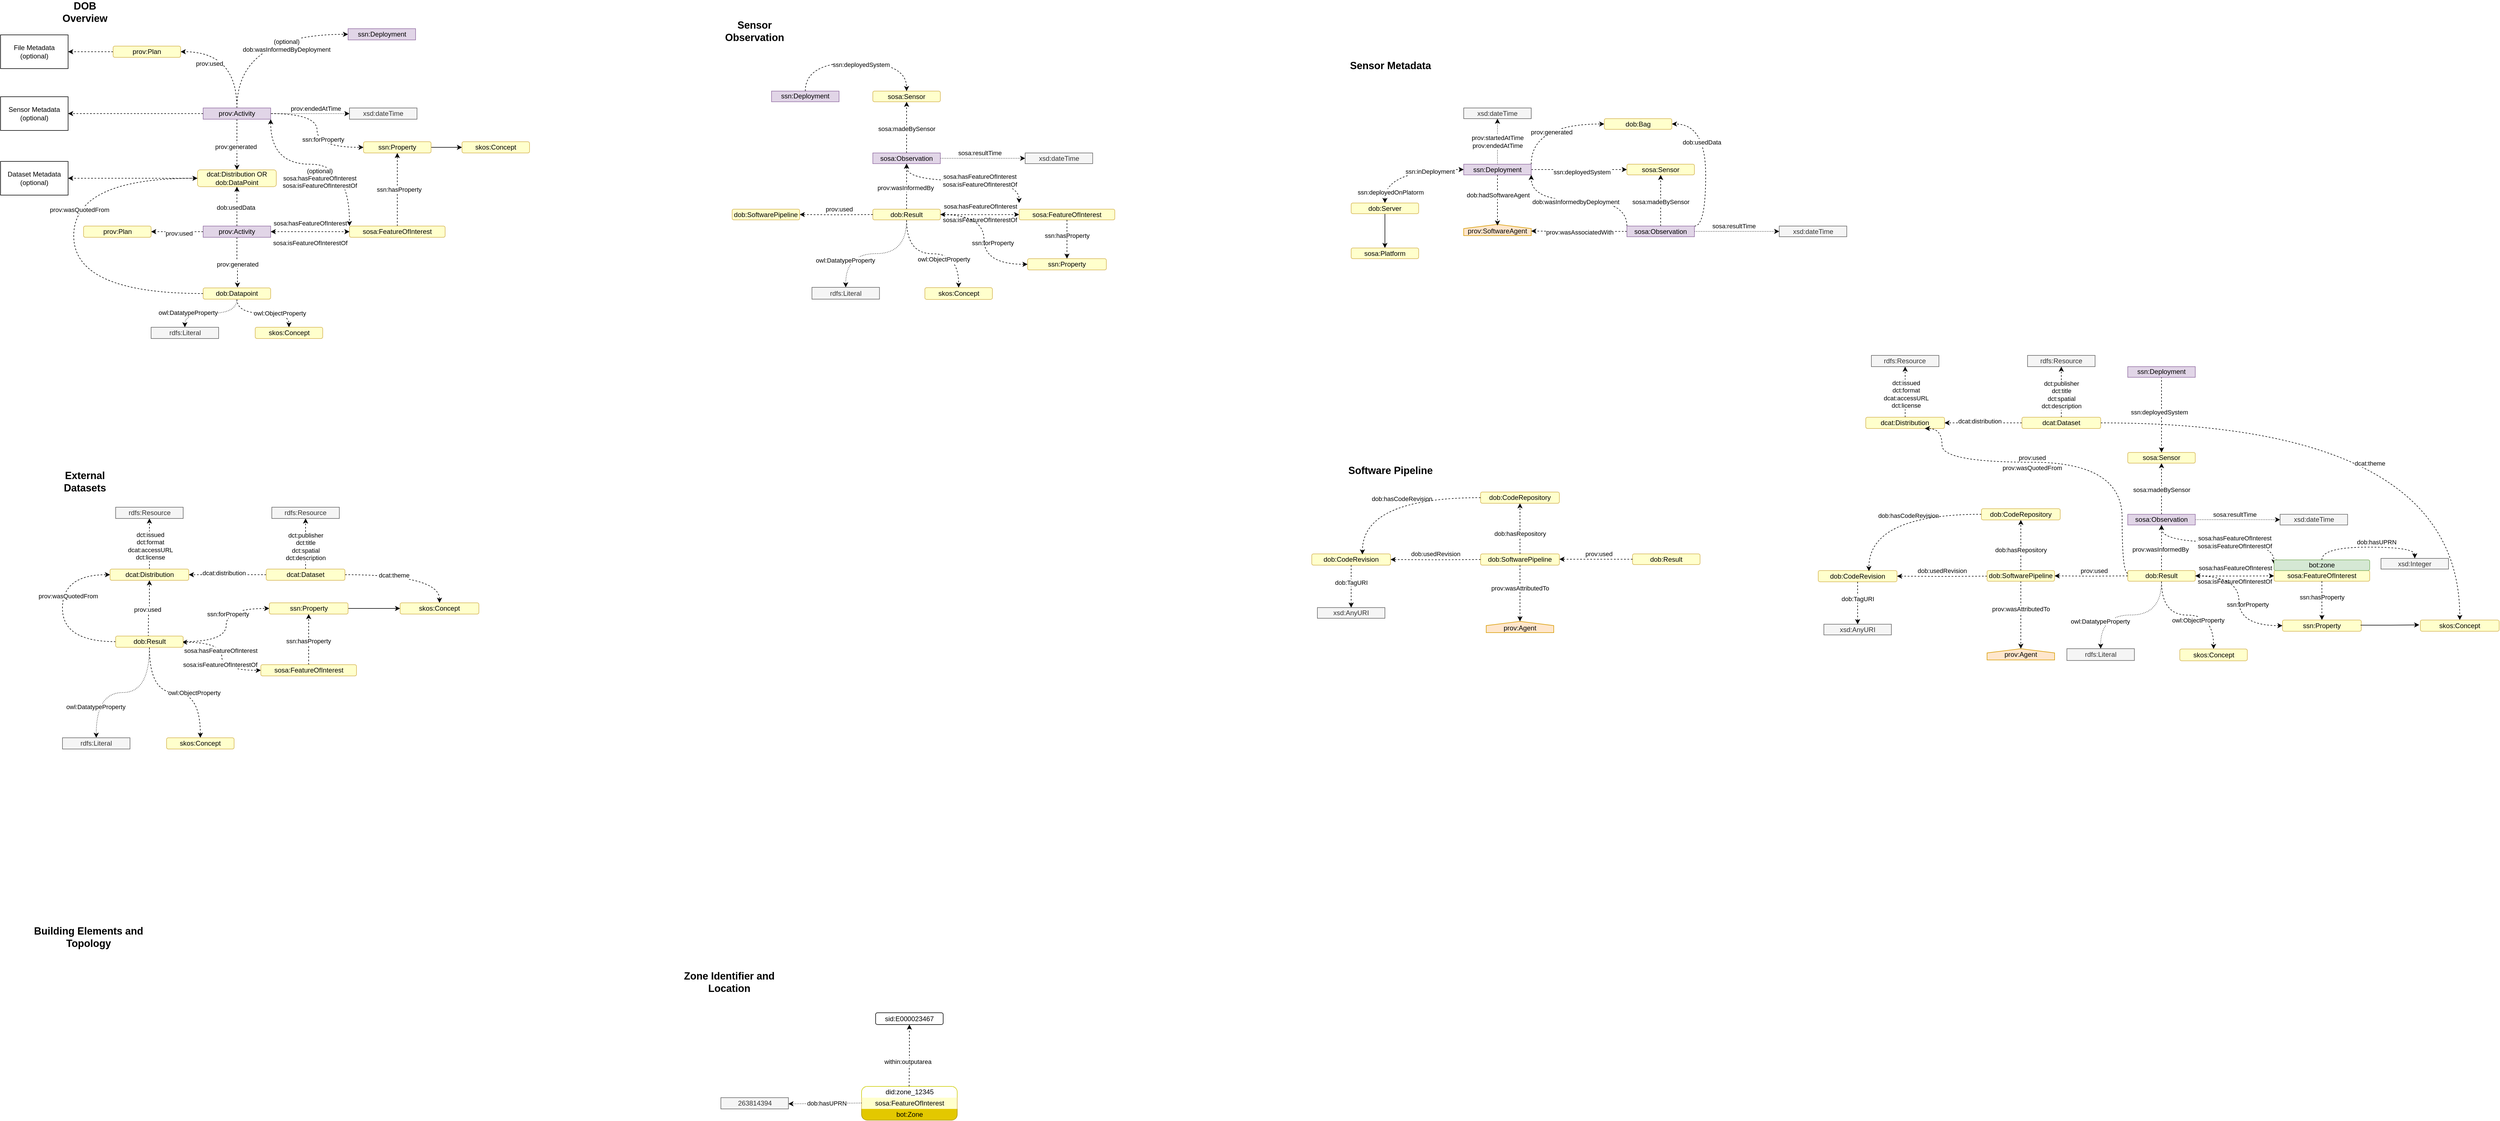 <mxfile version="26.0.4">
  <diagram name="Page-1" id="d_sv0UrmA0pkKPBzu-4M">
    <mxGraphModel dx="2074" dy="1196" grid="1" gridSize="10" guides="1" tooltips="1" connect="1" arrows="1" fold="1" page="1" pageScale="1" pageWidth="2336" pageHeight="1654" math="0" shadow="0">
      <root>
        <mxCell id="0" />
        <mxCell id="1" parent="0" />
        <mxCell id="uDl1SkCYwepjSjY6q5aR-64" value="" style="shape=offPageConnector;whiteSpace=wrap;html=1;rotation=-180;fillColor=#ffe6cc;strokeColor=#d79b00;" parent="1" vertex="1">
          <mxGeometry x="2670" y="507" width="120" height="20" as="geometry" />
        </mxCell>
        <mxCell id="oV0L0_FI22U6Fe_3e3ri-59" style="edgeStyle=orthogonalEdgeStyle;rounded=0;orthogonalLoop=1;jettySize=auto;html=1;exitX=1;exitY=0.5;exitDx=0;exitDy=0;entryX=0;entryY=0.5;entryDx=0;entryDy=0;curved=1;dashed=1;" parent="1" source="oV0L0_FI22U6Fe_3e3ri-2" target="oV0L0_FI22U6Fe_3e3ri-10" edge="1">
          <mxGeometry relative="1" as="geometry" />
        </mxCell>
        <mxCell id="oV0L0_FI22U6Fe_3e3ri-60" value="ssn:forProperty" style="edgeLabel;html=1;align=center;verticalAlign=middle;resizable=0;points=[];" parent="oV0L0_FI22U6Fe_3e3ri-59" vertex="1" connectable="0">
          <mxGeometry x="-0.164" y="17" relative="1" as="geometry">
            <mxPoint x="-7" y="34" as="offset" />
          </mxGeometry>
        </mxCell>
        <mxCell id="oV0L0_FI22U6Fe_3e3ri-35" style="edgeStyle=orthogonalEdgeStyle;rounded=0;orthogonalLoop=1;jettySize=auto;html=1;exitX=1;exitY=1;exitDx=0;exitDy=0;entryX=0;entryY=0;entryDx=0;entryDy=0;curved=1;startArrow=classic;startFill=1;dashed=1;" parent="1" source="oV0L0_FI22U6Fe_3e3ri-2" target="oV0L0_FI22U6Fe_3e3ri-8" edge="1">
          <mxGeometry relative="1" as="geometry">
            <Array as="points">
              <mxPoint x="550" y="400" />
              <mxPoint x="690" y="400" />
            </Array>
          </mxGeometry>
        </mxCell>
        <mxCell id="oV0L0_FI22U6Fe_3e3ri-36" value="(optional)&lt;div&gt;sosa:hasFeatureOfInterest&lt;/div&gt;&lt;div&gt;sosa:isFeatureOfInterestOf&lt;/div&gt;" style="edgeLabel;html=1;align=center;verticalAlign=middle;resizable=0;points=[];" parent="oV0L0_FI22U6Fe_3e3ri-35" vertex="1" connectable="0">
          <mxGeometry x="-0.313" y="-7" relative="1" as="geometry">
            <mxPoint x="53" y="18" as="offset" />
          </mxGeometry>
        </mxCell>
        <mxCell id="uDl1SkCYwepjSjY6q5aR-114" style="edgeStyle=orthogonalEdgeStyle;rounded=0;orthogonalLoop=1;jettySize=auto;html=1;exitX=0;exitY=0.5;exitDx=0;exitDy=0;entryX=1;entryY=0.5;entryDx=0;entryDy=0;dashed=1;" parent="1" source="oV0L0_FI22U6Fe_3e3ri-1" target="uDl1SkCYwepjSjY6q5aR-116" edge="1">
          <mxGeometry relative="1" as="geometry">
            <mxPoint x="220" y="425.167" as="targetPoint" />
          </mxGeometry>
        </mxCell>
        <mxCell id="oV0L0_FI22U6Fe_3e3ri-1" value="dcat:Distribution OR dob:DataPoint" style="rounded=1;whiteSpace=wrap;html=1;fontStyle=0;fillColor=#FFFFCC;strokeColor=#d6b656;" parent="1" vertex="1">
          <mxGeometry x="420" y="410" width="140" height="30" as="geometry" />
        </mxCell>
        <mxCell id="oV0L0_FI22U6Fe_3e3ri-3" style="edgeStyle=orthogonalEdgeStyle;rounded=0;orthogonalLoop=1;jettySize=auto;html=1;exitX=0.5;exitY=1;exitDx=0;exitDy=0;entryX=0.5;entryY=0;entryDx=0;entryDy=0;dashed=1;" parent="1" source="oV0L0_FI22U6Fe_3e3ri-2" target="oV0L0_FI22U6Fe_3e3ri-1" edge="1">
          <mxGeometry relative="1" as="geometry" />
        </mxCell>
        <mxCell id="oV0L0_FI22U6Fe_3e3ri-4" value="prov:generated" style="edgeLabel;html=1;align=center;verticalAlign=middle;resizable=0;points=[];" parent="oV0L0_FI22U6Fe_3e3ri-3" vertex="1" connectable="0">
          <mxGeometry x="0.086" y="-2" relative="1" as="geometry">
            <mxPoint as="offset" />
          </mxGeometry>
        </mxCell>
        <mxCell id="oV0L0_FI22U6Fe_3e3ri-16" style="edgeStyle=orthogonalEdgeStyle;rounded=0;orthogonalLoop=1;jettySize=auto;html=1;exitX=0.5;exitY=0;exitDx=0;exitDy=0;entryX=1;entryY=0.5;entryDx=0;entryDy=0;curved=1;dashed=1;" parent="1" source="oV0L0_FI22U6Fe_3e3ri-2" target="oV0L0_FI22U6Fe_3e3ri-5" edge="1">
          <mxGeometry relative="1" as="geometry" />
        </mxCell>
        <mxCell id="oV0L0_FI22U6Fe_3e3ri-17" value="prov:used" style="edgeLabel;html=1;align=center;verticalAlign=middle;resizable=0;points=[];" parent="oV0L0_FI22U6Fe_3e3ri-16" vertex="1" connectable="0">
          <mxGeometry x="0.058" y="-3" relative="1" as="geometry">
            <mxPoint x="-43" y="24" as="offset" />
          </mxGeometry>
        </mxCell>
        <mxCell id="oV0L0_FI22U6Fe_3e3ri-19" style="edgeStyle=orthogonalEdgeStyle;rounded=0;orthogonalLoop=1;jettySize=auto;html=1;exitX=0.5;exitY=0;exitDx=0;exitDy=0;entryX=0;entryY=0.5;entryDx=0;entryDy=0;curved=1;dashed=1;" parent="1" source="oV0L0_FI22U6Fe_3e3ri-2" target="oV0L0_FI22U6Fe_3e3ri-7" edge="1">
          <mxGeometry relative="1" as="geometry" />
        </mxCell>
        <mxCell id="oV0L0_FI22U6Fe_3e3ri-20" value="&lt;div&gt;(optional)&lt;/div&gt;dob:wasInformedByDeployment" style="edgeLabel;html=1;align=center;verticalAlign=middle;resizable=0;points=[];" parent="oV0L0_FI22U6Fe_3e3ri-19" vertex="1" connectable="0">
          <mxGeometry x="0.035" y="-1" relative="1" as="geometry">
            <mxPoint x="49" y="19" as="offset" />
          </mxGeometry>
        </mxCell>
        <mxCell id="oV0L0_FI22U6Fe_3e3ri-48" style="edgeStyle=orthogonalEdgeStyle;rounded=0;orthogonalLoop=1;jettySize=auto;html=1;exitX=1;exitY=0.5;exitDx=0;exitDy=0;entryX=0;entryY=0.5;entryDx=0;entryDy=0;dashed=1;dashPattern=1 2;" parent="1" source="oV0L0_FI22U6Fe_3e3ri-2" target="oV0L0_FI22U6Fe_3e3ri-47" edge="1">
          <mxGeometry relative="1" as="geometry" />
        </mxCell>
        <mxCell id="oV0L0_FI22U6Fe_3e3ri-49" value="prov:endedAtTime" style="edgeLabel;html=1;align=center;verticalAlign=middle;resizable=0;points=[];" parent="oV0L0_FI22U6Fe_3e3ri-48" vertex="1" connectable="0">
          <mxGeometry x="-0.04" y="-4" relative="1" as="geometry">
            <mxPoint x="13" y="-13" as="offset" />
          </mxGeometry>
        </mxCell>
        <mxCell id="uDl1SkCYwepjSjY6q5aR-113" style="edgeStyle=orthogonalEdgeStyle;rounded=0;orthogonalLoop=1;jettySize=auto;html=1;exitX=0;exitY=0.5;exitDx=0;exitDy=0;entryX=1;entryY=0.5;entryDx=0;entryDy=0;dashed=1;" parent="1" source="oV0L0_FI22U6Fe_3e3ri-2" target="uDl1SkCYwepjSjY6q5aR-115" edge="1">
          <mxGeometry relative="1" as="geometry">
            <mxPoint x="220" y="310" as="targetPoint" />
          </mxGeometry>
        </mxCell>
        <mxCell id="oV0L0_FI22U6Fe_3e3ri-2" value="prov:Activity" style="rounded=0;whiteSpace=wrap;html=1;fontStyle=0;fillColor=#e1d5e7;strokeColor=#9673a6;" parent="1" vertex="1">
          <mxGeometry x="430" y="300" width="120" height="20" as="geometry" />
        </mxCell>
        <mxCell id="9Oqew1JKMZColQfG4jG8-2" style="edgeStyle=orthogonalEdgeStyle;rounded=0;orthogonalLoop=1;jettySize=auto;html=1;exitX=0;exitY=0.5;exitDx=0;exitDy=0;dashed=1;" parent="1" source="oV0L0_FI22U6Fe_3e3ri-5" target="9Oqew1JKMZColQfG4jG8-1" edge="1">
          <mxGeometry relative="1" as="geometry" />
        </mxCell>
        <mxCell id="oV0L0_FI22U6Fe_3e3ri-5" value="prov:Plan" style="rounded=1;whiteSpace=wrap;html=1;fontStyle=0;fillColor=#FFFFCC;strokeColor=#d6b656;" parent="1" vertex="1">
          <mxGeometry x="270" y="190" width="120" height="20" as="geometry" />
        </mxCell>
        <mxCell id="oV0L0_FI22U6Fe_3e3ri-7" value="ssn:Deployment" style="rounded=0;whiteSpace=wrap;html=1;fontStyle=0;fillColor=#e1d5e7;strokeColor=#9673a6;glass=0;shadow=0;" parent="1" vertex="1">
          <mxGeometry x="687.5" y="159" width="120" height="20" as="geometry" />
        </mxCell>
        <mxCell id="oV0L0_FI22U6Fe_3e3ri-11" style="edgeStyle=orthogonalEdgeStyle;rounded=0;orthogonalLoop=1;jettySize=auto;html=1;exitX=0.5;exitY=0;exitDx=0;exitDy=0;entryX=0.5;entryY=1;entryDx=0;entryDy=0;dashed=1;" parent="1" source="oV0L0_FI22U6Fe_3e3ri-8" target="oV0L0_FI22U6Fe_3e3ri-10" edge="1">
          <mxGeometry relative="1" as="geometry" />
        </mxCell>
        <mxCell id="oV0L0_FI22U6Fe_3e3ri-12" value="ssn:hasProperty" style="edgeLabel;html=1;align=center;verticalAlign=middle;resizable=0;points=[];" parent="oV0L0_FI22U6Fe_3e3ri-11" vertex="1" connectable="0">
          <mxGeometry y="-3" relative="1" as="geometry">
            <mxPoint as="offset" />
          </mxGeometry>
        </mxCell>
        <mxCell id="oV0L0_FI22U6Fe_3e3ri-8" value="sosa:FeatureOfInterest" style="rounded=1;whiteSpace=wrap;html=1;fontStyle=0;fillColor=#FFFFCC;strokeColor=#d6b656;" parent="1" vertex="1">
          <mxGeometry x="690" y="510" width="170" height="20" as="geometry" />
        </mxCell>
        <mxCell id="njyGxfNsTSV-C6YQ91Hw-6" style="edgeStyle=orthogonalEdgeStyle;rounded=0;orthogonalLoop=1;jettySize=auto;html=1;exitX=1;exitY=0.5;exitDx=0;exitDy=0;entryX=0;entryY=0.5;entryDx=0;entryDy=0;strokeWidth=1;endSize=6;startSize=1;" parent="1" source="oV0L0_FI22U6Fe_3e3ri-10" target="njyGxfNsTSV-C6YQ91Hw-5" edge="1">
          <mxGeometry relative="1" as="geometry" />
        </mxCell>
        <mxCell id="oV0L0_FI22U6Fe_3e3ri-10" value="ssn:Property" style="rounded=1;whiteSpace=wrap;html=1;fontStyle=0;fillColor=#FFFFCC;strokeColor=#d6b656;" parent="1" vertex="1">
          <mxGeometry x="715" y="360" width="120" height="20" as="geometry" />
        </mxCell>
        <mxCell id="oV0L0_FI22U6Fe_3e3ri-22" style="edgeStyle=orthogonalEdgeStyle;rounded=0;orthogonalLoop=1;jettySize=auto;html=1;exitX=1;exitY=0.5;exitDx=0;exitDy=0;entryX=0;entryY=0.5;entryDx=0;entryDy=0;curved=1;startArrow=classic;startFill=1;dashed=1;" parent="1" source="njyGxfNsTSV-C6YQ91Hw-13" target="oV0L0_FI22U6Fe_3e3ri-8" edge="1">
          <mxGeometry relative="1" as="geometry" />
        </mxCell>
        <mxCell id="oV0L0_FI22U6Fe_3e3ri-25" value="sosa:hasFeatureOfInterest" style="edgeLabel;html=1;align=center;verticalAlign=middle;resizable=0;points=[];" parent="oV0L0_FI22U6Fe_3e3ri-22" vertex="1" connectable="0">
          <mxGeometry x="-0.012" relative="1" as="geometry">
            <mxPoint x="1" y="-15" as="offset" />
          </mxGeometry>
        </mxCell>
        <mxCell id="oV0L0_FI22U6Fe_3e3ri-23" style="edgeStyle=orthogonalEdgeStyle;rounded=0;orthogonalLoop=1;jettySize=auto;html=1;exitX=0.5;exitY=0;exitDx=0;exitDy=0;entryX=0.5;entryY=1;entryDx=0;entryDy=0;dashed=1;" parent="1" source="njyGxfNsTSV-C6YQ91Hw-13" target="oV0L0_FI22U6Fe_3e3ri-1" edge="1">
          <mxGeometry relative="1" as="geometry" />
        </mxCell>
        <mxCell id="oV0L0_FI22U6Fe_3e3ri-24" value="dob:usedData" style="edgeLabel;html=1;align=center;verticalAlign=middle;resizable=0;points=[];" parent="oV0L0_FI22U6Fe_3e3ri-23" vertex="1" connectable="0">
          <mxGeometry x="-0.057" y="2" relative="1" as="geometry">
            <mxPoint as="offset" />
          </mxGeometry>
        </mxCell>
        <mxCell id="njyGxfNsTSV-C6YQ91Hw-9" style="edgeStyle=orthogonalEdgeStyle;rounded=0;orthogonalLoop=1;jettySize=auto;html=1;exitX=0.5;exitY=1;exitDx=0;exitDy=0;entryX=0.5;entryY=0;entryDx=0;entryDy=0;curved=1;dashed=1;dashPattern=1 2;" parent="1" source="oV0L0_FI22U6Fe_3e3ri-21" target="njyGxfNsTSV-C6YQ91Hw-8" edge="1">
          <mxGeometry relative="1" as="geometry" />
        </mxCell>
        <mxCell id="njyGxfNsTSV-C6YQ91Hw-11" value="owl:DatatypeProperty" style="edgeLabel;html=1;align=center;verticalAlign=middle;resizable=0;points=[];" parent="njyGxfNsTSV-C6YQ91Hw-9" vertex="1" connectable="0">
          <mxGeometry x="0.571" y="-1" relative="1" as="geometry">
            <mxPoint as="offset" />
          </mxGeometry>
        </mxCell>
        <mxCell id="njyGxfNsTSV-C6YQ91Hw-10" style="edgeStyle=orthogonalEdgeStyle;rounded=0;orthogonalLoop=1;jettySize=auto;html=1;exitX=0.5;exitY=1;exitDx=0;exitDy=0;entryX=0.5;entryY=0;entryDx=0;entryDy=0;curved=1;dashed=1;" parent="1" source="oV0L0_FI22U6Fe_3e3ri-21" target="njyGxfNsTSV-C6YQ91Hw-7" edge="1">
          <mxGeometry relative="1" as="geometry" />
        </mxCell>
        <mxCell id="njyGxfNsTSV-C6YQ91Hw-12" value="owl:ObjectProperty" style="edgeLabel;html=1;align=center;verticalAlign=middle;resizable=0;points=[];" parent="njyGxfNsTSV-C6YQ91Hw-10" vertex="1" connectable="0">
          <mxGeometry x="0.076" y="-3" relative="1" as="geometry">
            <mxPoint x="24" y="-3" as="offset" />
          </mxGeometry>
        </mxCell>
        <mxCell id="njyGxfNsTSV-C6YQ91Hw-15" style="edgeStyle=orthogonalEdgeStyle;rounded=0;orthogonalLoop=1;jettySize=auto;html=1;exitX=0;exitY=0.5;exitDx=0;exitDy=0;entryX=0;entryY=0.5;entryDx=0;entryDy=0;curved=1;dashed=1;" parent="1" source="oV0L0_FI22U6Fe_3e3ri-21" target="oV0L0_FI22U6Fe_3e3ri-1" edge="1">
          <mxGeometry relative="1" as="geometry">
            <Array as="points">
              <mxPoint x="200" y="630" />
              <mxPoint x="200" y="425" />
            </Array>
          </mxGeometry>
        </mxCell>
        <mxCell id="njyGxfNsTSV-C6YQ91Hw-16" value="prov:wasQuotedFrom" style="edgeLabel;html=1;align=center;verticalAlign=middle;resizable=0;points=[];" parent="njyGxfNsTSV-C6YQ91Hw-15" vertex="1" connectable="0">
          <mxGeometry x="-0.079" y="-2" relative="1" as="geometry">
            <mxPoint x="8" y="-78" as="offset" />
          </mxGeometry>
        </mxCell>
        <mxCell id="oV0L0_FI22U6Fe_3e3ri-21" value="dob:Datapoint" style="rounded=1;whiteSpace=wrap;html=1;fontStyle=0;fillColor=#FFFFCC;strokeColor=#d6b656;" parent="1" vertex="1">
          <mxGeometry x="430" y="620" width="120" height="20" as="geometry" />
        </mxCell>
        <mxCell id="oV0L0_FI22U6Fe_3e3ri-47" value="xsd:dateTime" style="rounded=0;whiteSpace=wrap;html=1;fontStyle=0;fillColor=#f5f5f5;fontColor=#333333;strokeColor=#666666;" parent="1" vertex="1">
          <mxGeometry x="690" y="300" width="120" height="20" as="geometry" />
        </mxCell>
        <mxCell id="njyGxfNsTSV-C6YQ91Hw-5" value="skos:Concept" style="rounded=1;whiteSpace=wrap;html=1;fontStyle=0;fillColor=#FFFFCC;strokeColor=#d6b656;" parent="1" vertex="1">
          <mxGeometry x="890" y="360" width="120" height="20" as="geometry" />
        </mxCell>
        <mxCell id="njyGxfNsTSV-C6YQ91Hw-7" value="skos:Concept" style="rounded=1;whiteSpace=wrap;html=1;fontStyle=0;fillColor=#FFFFCC;strokeColor=#d6b656;" parent="1" vertex="1">
          <mxGeometry x="522.5" y="690" width="120" height="20" as="geometry" />
        </mxCell>
        <mxCell id="njyGxfNsTSV-C6YQ91Hw-8" value="rdfs:Literal" style="rounded=0;whiteSpace=wrap;html=1;fontStyle=0;fillColor=#f5f5f5;fontColor=#333333;strokeColor=#666666;" parent="1" vertex="1">
          <mxGeometry x="337.5" y="690" width="120" height="20" as="geometry" />
        </mxCell>
        <mxCell id="njyGxfNsTSV-C6YQ91Hw-14" style="edgeStyle=orthogonalEdgeStyle;rounded=0;orthogonalLoop=1;jettySize=auto;html=1;exitX=0.5;exitY=1;exitDx=0;exitDy=0;entryX=0.508;entryY=-0.035;entryDx=0;entryDy=0;entryPerimeter=0;dashed=1;" parent="1" source="njyGxfNsTSV-C6YQ91Hw-13" target="oV0L0_FI22U6Fe_3e3ri-21" edge="1">
          <mxGeometry relative="1" as="geometry">
            <mxPoint x="490" y="620" as="targetPoint" />
          </mxGeometry>
        </mxCell>
        <mxCell id="njyGxfNsTSV-C6YQ91Hw-17" value="prov:generated" style="edgeLabel;html=1;align=center;verticalAlign=middle;resizable=0;points=[];" parent="njyGxfNsTSV-C6YQ91Hw-14" vertex="1" connectable="0">
          <mxGeometry x="0.086" relative="1" as="geometry">
            <mxPoint as="offset" />
          </mxGeometry>
        </mxCell>
        <mxCell id="TAd2tgTna2TvzX6ZkFK5-3" style="edgeStyle=orthogonalEdgeStyle;rounded=0;orthogonalLoop=1;jettySize=auto;html=1;exitX=0;exitY=0.5;exitDx=0;exitDy=0;entryX=1;entryY=0.5;entryDx=0;entryDy=0;dashed=1;" parent="1" source="njyGxfNsTSV-C6YQ91Hw-13" target="TAd2tgTna2TvzX6ZkFK5-1" edge="1">
          <mxGeometry relative="1" as="geometry" />
        </mxCell>
        <mxCell id="TAd2tgTna2TvzX6ZkFK5-4" value="prov:used" style="edgeLabel;html=1;align=center;verticalAlign=middle;resizable=0;points=[];" parent="TAd2tgTna2TvzX6ZkFK5-3" vertex="1" connectable="0">
          <mxGeometry x="-0.061" y="3" relative="1" as="geometry">
            <mxPoint as="offset" />
          </mxGeometry>
        </mxCell>
        <mxCell id="njyGxfNsTSV-C6YQ91Hw-13" value="prov:Activity" style="rounded=0;whiteSpace=wrap;html=1;fontStyle=0;fillColor=#e1d5e7;strokeColor=#9673a6;" parent="1" vertex="1">
          <mxGeometry x="430" y="510" width="120" height="20" as="geometry" />
        </mxCell>
        <mxCell id="njyGxfNsTSV-C6YQ91Hw-52" style="edgeStyle=orthogonalEdgeStyle;rounded=0;orthogonalLoop=1;jettySize=auto;html=1;exitX=0.5;exitY=0;exitDx=0;exitDy=0;dashed=1;" parent="1" source="njyGxfNsTSV-C6YQ91Hw-23" edge="1">
          <mxGeometry relative="1" as="geometry">
            <mxPoint x="334.5" y="1030.0" as="targetPoint" />
          </mxGeometry>
        </mxCell>
        <mxCell id="njyGxfNsTSV-C6YQ91Hw-54" value="dct:issued&lt;div&gt;dct:format&lt;/div&gt;&lt;div&gt;dcat:accessURL&lt;/div&gt;&lt;div&gt;dct:license&lt;/div&gt;" style="edgeLabel;html=1;align=center;verticalAlign=middle;resizable=0;points=[];" parent="njyGxfNsTSV-C6YQ91Hw-52" vertex="1" connectable="0">
          <mxGeometry x="-0.083" y="-1" relative="1" as="geometry">
            <mxPoint as="offset" />
          </mxGeometry>
        </mxCell>
        <mxCell id="njyGxfNsTSV-C6YQ91Hw-23" value="dcat:Distribution" style="rounded=1;whiteSpace=wrap;html=1;fontStyle=0;fillColor=#FFFFCC;strokeColor=#d6b656;" parent="1" vertex="1">
          <mxGeometry x="264.5" y="1120" width="140" height="20" as="geometry" />
        </mxCell>
        <mxCell id="njyGxfNsTSV-C6YQ91Hw-63" style="edgeStyle=orthogonalEdgeStyle;rounded=0;orthogonalLoop=1;jettySize=auto;html=1;exitX=0.5;exitY=0;exitDx=0;exitDy=0;entryX=0.5;entryY=1;entryDx=0;entryDy=0;curved=1;dashed=1;" parent="1" source="njyGxfNsTSV-C6YQ91Hw-26" target="AXHpVSYGd78fP7F2rx1N-1" edge="1">
          <mxGeometry relative="1" as="geometry" />
        </mxCell>
        <mxCell id="njyGxfNsTSV-C6YQ91Hw-64" value="ssn:hasProperty" style="edgeLabel;html=1;align=center;verticalAlign=middle;resizable=0;points=[];" parent="njyGxfNsTSV-C6YQ91Hw-63" vertex="1" connectable="0">
          <mxGeometry x="-0.052" y="1" relative="1" as="geometry">
            <mxPoint as="offset" />
          </mxGeometry>
        </mxCell>
        <mxCell id="njyGxfNsTSV-C6YQ91Hw-26" value="sosa:FeatureOfInterest" style="rounded=1;whiteSpace=wrap;html=1;fontStyle=0;fillColor=#FFFFCC;strokeColor=#d6b656;" parent="1" vertex="1">
          <mxGeometry x="532.5" y="1290" width="170" height="20" as="geometry" />
        </mxCell>
        <mxCell id="njyGxfNsTSV-C6YQ91Hw-27" style="edgeStyle=orthogonalEdgeStyle;rounded=0;orthogonalLoop=1;jettySize=auto;html=1;exitX=1;exitY=0.5;exitDx=0;exitDy=0;entryX=0;entryY=0.5;entryDx=0;entryDy=0;curved=1;startArrow=classic;startFill=1;dashed=1;" parent="1" target="njyGxfNsTSV-C6YQ91Hw-26" edge="1">
          <mxGeometry relative="1" as="geometry">
            <mxPoint x="392.5" y="1250.0" as="sourcePoint" />
          </mxGeometry>
        </mxCell>
        <mxCell id="njyGxfNsTSV-C6YQ91Hw-28" value="sosa:hasFeatureOfInterest" style="edgeLabel;html=1;align=center;verticalAlign=middle;resizable=0;points=[];" parent="njyGxfNsTSV-C6YQ91Hw-27" vertex="1" connectable="0">
          <mxGeometry x="-0.012" relative="1" as="geometry">
            <mxPoint x="-2" y="-9" as="offset" />
          </mxGeometry>
        </mxCell>
        <mxCell id="njyGxfNsTSV-C6YQ91Hw-29" style="edgeStyle=orthogonalEdgeStyle;rounded=0;orthogonalLoop=1;jettySize=auto;html=1;exitX=0.5;exitY=0;exitDx=0;exitDy=0;entryX=0.5;entryY=1;entryDx=0;entryDy=0;dashed=1;" parent="1" target="njyGxfNsTSV-C6YQ91Hw-23" edge="1">
          <mxGeometry relative="1" as="geometry">
            <mxPoint x="332.5" y="1240.0" as="sourcePoint" />
          </mxGeometry>
        </mxCell>
        <mxCell id="njyGxfNsTSV-C6YQ91Hw-30" value="prov:used" style="edgeLabel;html=1;align=center;verticalAlign=middle;resizable=0;points=[];" parent="njyGxfNsTSV-C6YQ91Hw-29" vertex="1" connectable="0">
          <mxGeometry x="-0.057" y="2" relative="1" as="geometry">
            <mxPoint as="offset" />
          </mxGeometry>
        </mxCell>
        <mxCell id="njyGxfNsTSV-C6YQ91Hw-31" style="edgeStyle=orthogonalEdgeStyle;rounded=0;orthogonalLoop=1;jettySize=auto;html=1;exitX=0.5;exitY=1;exitDx=0;exitDy=0;entryX=0.5;entryY=0;entryDx=0;entryDy=0;curved=1;dashed=1;dashPattern=1 2;" parent="1" source="njyGxfNsTSV-C6YQ91Hw-37" target="njyGxfNsTSV-C6YQ91Hw-39" edge="1">
          <mxGeometry relative="1" as="geometry" />
        </mxCell>
        <mxCell id="njyGxfNsTSV-C6YQ91Hw-32" value="owl:DatatypeProperty" style="edgeLabel;html=1;align=center;verticalAlign=middle;resizable=0;points=[];" parent="njyGxfNsTSV-C6YQ91Hw-31" vertex="1" connectable="0">
          <mxGeometry x="0.571" y="-1" relative="1" as="geometry">
            <mxPoint as="offset" />
          </mxGeometry>
        </mxCell>
        <mxCell id="njyGxfNsTSV-C6YQ91Hw-33" style="edgeStyle=orthogonalEdgeStyle;rounded=0;orthogonalLoop=1;jettySize=auto;html=1;exitX=0.5;exitY=1;exitDx=0;exitDy=0;entryX=0.5;entryY=0;entryDx=0;entryDy=0;curved=1;dashed=1;" parent="1" source="njyGxfNsTSV-C6YQ91Hw-37" target="njyGxfNsTSV-C6YQ91Hw-38" edge="1">
          <mxGeometry relative="1" as="geometry" />
        </mxCell>
        <mxCell id="njyGxfNsTSV-C6YQ91Hw-34" value="owl:ObjectProperty" style="edgeLabel;html=1;align=center;verticalAlign=middle;resizable=0;points=[];" parent="njyGxfNsTSV-C6YQ91Hw-33" vertex="1" connectable="0">
          <mxGeometry x="0.076" y="-3" relative="1" as="geometry">
            <mxPoint x="24" y="-3" as="offset" />
          </mxGeometry>
        </mxCell>
        <mxCell id="njyGxfNsTSV-C6YQ91Hw-35" style="edgeStyle=orthogonalEdgeStyle;rounded=0;orthogonalLoop=1;jettySize=auto;html=1;exitX=0;exitY=0.5;exitDx=0;exitDy=0;entryX=0;entryY=0.5;entryDx=0;entryDy=0;curved=1;dashed=1;" parent="1" source="njyGxfNsTSV-C6YQ91Hw-37" target="njyGxfNsTSV-C6YQ91Hw-23" edge="1">
          <mxGeometry relative="1" as="geometry">
            <Array as="points">
              <mxPoint x="180" y="1249" />
              <mxPoint x="180" y="1130" />
            </Array>
          </mxGeometry>
        </mxCell>
        <mxCell id="njyGxfNsTSV-C6YQ91Hw-36" value="prov:wasQuotedFrom" style="edgeLabel;html=1;align=center;verticalAlign=middle;resizable=0;points=[];" parent="njyGxfNsTSV-C6YQ91Hw-35" vertex="1" connectable="0">
          <mxGeometry x="-0.079" y="-2" relative="1" as="geometry">
            <mxPoint x="8" y="-38" as="offset" />
          </mxGeometry>
        </mxCell>
        <mxCell id="njyGxfNsTSV-C6YQ91Hw-37" value="dob:Result" style="rounded=1;whiteSpace=wrap;html=1;fontStyle=0;fillColor=#FFFFCC;strokeColor=#d6b656;" parent="1" vertex="1">
          <mxGeometry x="274.5" y="1239.07" width="120" height="20" as="geometry" />
        </mxCell>
        <mxCell id="njyGxfNsTSV-C6YQ91Hw-38" value="skos:Concept" style="rounded=1;whiteSpace=wrap;html=1;fontStyle=0;fillColor=#FFFFCC;strokeColor=#d6b656;" parent="1" vertex="1">
          <mxGeometry x="365" y="1420" width="120" height="20" as="geometry" />
        </mxCell>
        <mxCell id="njyGxfNsTSV-C6YQ91Hw-39" value="rdfs:Literal" style="rounded=0;whiteSpace=wrap;html=1;fontStyle=0;fillColor=#f5f5f5;fontColor=#333333;strokeColor=#666666;" parent="1" vertex="1">
          <mxGeometry x="180" y="1420" width="120" height="20" as="geometry" />
        </mxCell>
        <mxCell id="AXHpVSYGd78fP7F2rx1N-2" style="edgeStyle=orthogonalEdgeStyle;rounded=0;orthogonalLoop=1;jettySize=auto;html=1;entryX=0;entryY=0.5;entryDx=0;entryDy=0;curved=1;dashed=1;" parent="1" source="njyGxfNsTSV-C6YQ91Hw-37" target="AXHpVSYGd78fP7F2rx1N-1" edge="1">
          <mxGeometry relative="1" as="geometry">
            <mxPoint x="332.5" y="1240.0" as="sourcePoint" />
          </mxGeometry>
        </mxCell>
        <mxCell id="AXHpVSYGd78fP7F2rx1N-4" value="ssn:forProperty" style="edgeLabel;html=1;align=center;verticalAlign=middle;resizable=0;points=[];" parent="AXHpVSYGd78fP7F2rx1N-2" vertex="1" connectable="0">
          <mxGeometry x="0.195" y="-3" relative="1" as="geometry">
            <mxPoint y="1" as="offset" />
          </mxGeometry>
        </mxCell>
        <mxCell id="njyGxfNsTSV-C6YQ91Hw-49" value="External Datasets" style="text;html=1;align=center;verticalAlign=middle;whiteSpace=wrap;rounded=0;fontStyle=1;fontSize=18;" parent="1" vertex="1">
          <mxGeometry x="164.5" y="950" width="110" height="30" as="geometry" />
        </mxCell>
        <mxCell id="njyGxfNsTSV-C6YQ91Hw-55" style="edgeStyle=orthogonalEdgeStyle;rounded=0;orthogonalLoop=1;jettySize=auto;html=1;exitX=0;exitY=0.5;exitDx=0;exitDy=0;dashed=1;" parent="1" source="njyGxfNsTSV-C6YQ91Hw-50" target="njyGxfNsTSV-C6YQ91Hw-23" edge="1">
          <mxGeometry relative="1" as="geometry" />
        </mxCell>
        <mxCell id="njyGxfNsTSV-C6YQ91Hw-56" value="dcat:distribution" style="edgeLabel;html=1;align=center;verticalAlign=middle;resizable=0;points=[];" parent="njyGxfNsTSV-C6YQ91Hw-55" vertex="1" connectable="0">
          <mxGeometry x="0.094" y="-3" relative="1" as="geometry">
            <mxPoint as="offset" />
          </mxGeometry>
        </mxCell>
        <mxCell id="njyGxfNsTSV-C6YQ91Hw-59" style="edgeStyle=orthogonalEdgeStyle;rounded=0;orthogonalLoop=1;jettySize=auto;html=1;exitX=0.5;exitY=0;exitDx=0;exitDy=0;entryX=0.5;entryY=1;entryDx=0;entryDy=0;dashed=1;" parent="1" source="njyGxfNsTSV-C6YQ91Hw-50" target="njyGxfNsTSV-C6YQ91Hw-58" edge="1">
          <mxGeometry relative="1" as="geometry" />
        </mxCell>
        <mxCell id="njyGxfNsTSV-C6YQ91Hw-60" value="dct:publisher&lt;div&gt;dct:title&lt;/div&gt;&lt;div&gt;dct:spatial&lt;br&gt;&lt;/div&gt;&lt;div&gt;dct:description&lt;br&gt;&lt;/div&gt;" style="edgeLabel;html=1;align=center;verticalAlign=middle;resizable=0;points=[];" parent="njyGxfNsTSV-C6YQ91Hw-59" vertex="1" connectable="0">
          <mxGeometry x="0.158" y="-2" relative="1" as="geometry">
            <mxPoint x="-2" y="12" as="offset" />
          </mxGeometry>
        </mxCell>
        <mxCell id="njyGxfNsTSV-C6YQ91Hw-65" style="edgeStyle=orthogonalEdgeStyle;rounded=0;orthogonalLoop=1;jettySize=auto;html=1;exitX=1;exitY=0.5;exitDx=0;exitDy=0;entryX=0.5;entryY=0;entryDx=0;entryDy=0;curved=1;dashed=1;" parent="1" source="njyGxfNsTSV-C6YQ91Hw-50" target="njyGxfNsTSV-C6YQ91Hw-61" edge="1">
          <mxGeometry relative="1" as="geometry" />
        </mxCell>
        <mxCell id="njyGxfNsTSV-C6YQ91Hw-66" value="dcat:theme" style="edgeLabel;html=1;align=center;verticalAlign=middle;resizable=0;points=[];" parent="njyGxfNsTSV-C6YQ91Hw-65" vertex="1" connectable="0">
          <mxGeometry x="-0.202" y="-1" relative="1" as="geometry">
            <mxPoint as="offset" />
          </mxGeometry>
        </mxCell>
        <mxCell id="njyGxfNsTSV-C6YQ91Hw-50" value="dcat:Dataset" style="rounded=1;whiteSpace=wrap;html=1;fontStyle=0;fillColor=#FFFFCC;strokeColor=#d6b656;" parent="1" vertex="1">
          <mxGeometry x="542" y="1120" width="140" height="20" as="geometry" />
        </mxCell>
        <mxCell id="njyGxfNsTSV-C6YQ91Hw-53" value="rdfs:Resource" style="rounded=0;whiteSpace=wrap;html=1;fontStyle=0;fillColor=#f5f5f5;fontColor=#333333;strokeColor=#666666;" parent="1" vertex="1">
          <mxGeometry x="274.5" y="1010" width="120" height="20" as="geometry" />
        </mxCell>
        <mxCell id="njyGxfNsTSV-C6YQ91Hw-58" value="rdfs:Resource" style="rounded=0;whiteSpace=wrap;html=1;fontStyle=0;fillColor=#f5f5f5;fontColor=#333333;strokeColor=#666666;" parent="1" vertex="1">
          <mxGeometry x="552" y="1010" width="120" height="20" as="geometry" />
        </mxCell>
        <mxCell id="njyGxfNsTSV-C6YQ91Hw-61" value="skos:Concept" style="rounded=1;whiteSpace=wrap;html=1;fontStyle=0;fillColor=#FFFFCC;strokeColor=#d6b656;" parent="1" vertex="1">
          <mxGeometry x="780" y="1180" width="140" height="20" as="geometry" />
        </mxCell>
        <mxCell id="njyGxfNsTSV-C6YQ91Hw-62" value="sosa:isFeatureOfInterestOf" style="edgeLabel;html=1;align=center;verticalAlign=middle;resizable=0;points=[];" parent="1" vertex="1" connectable="0">
          <mxGeometry x="460.0" y="1290" as="geometry" />
        </mxCell>
        <mxCell id="AXHpVSYGd78fP7F2rx1N-5" style="edgeStyle=orthogonalEdgeStyle;rounded=0;orthogonalLoop=1;jettySize=auto;html=1;exitX=1;exitY=0.5;exitDx=0;exitDy=0;strokeWidth=1;endSize=6;startSize=6;" parent="1" source="AXHpVSYGd78fP7F2rx1N-1" target="njyGxfNsTSV-C6YQ91Hw-61" edge="1">
          <mxGeometry relative="1" as="geometry" />
        </mxCell>
        <mxCell id="AXHpVSYGd78fP7F2rx1N-1" value="ssn:Property" style="rounded=1;whiteSpace=wrap;html=1;fontStyle=0;fillColor=#FFFFCC;strokeColor=#d6b656;" parent="1" vertex="1">
          <mxGeometry x="547.5" y="1180" width="140" height="20" as="geometry" />
        </mxCell>
        <mxCell id="AXHpVSYGd78fP7F2rx1N-9" value="sosa:isFeatureOfInterestOf" style="edgeLabel;html=1;align=center;verticalAlign=middle;resizable=0;points=[];" parent="1" vertex="1" connectable="0">
          <mxGeometry x="619.995" y="540" as="geometry" />
        </mxCell>
        <mxCell id="TAd2tgTna2TvzX6ZkFK5-1" value="prov:Plan" style="rounded=1;whiteSpace=wrap;html=1;fontStyle=0;fillColor=#FFFFCC;strokeColor=#d6b656;" parent="1" vertex="1">
          <mxGeometry x="217.5" y="510" width="120" height="20" as="geometry" />
        </mxCell>
        <mxCell id="-XH-i8WMADYhDzxLogL1-3" style="edgeStyle=orthogonalEdgeStyle;rounded=0;orthogonalLoop=1;jettySize=auto;html=1;exitX=0.5;exitY=1;exitDx=0;exitDy=0;entryX=0;entryY=0;entryDx=0;entryDy=0;curved=1;startArrow=classic;startFill=1;dashed=1;" parent="1" edge="1">
          <mxGeometry relative="1" as="geometry">
            <Array as="points">
              <mxPoint x="1679.96" y="429" />
              <mxPoint x="1879.96" y="429" />
            </Array>
            <mxPoint x="1679.96" y="399" as="sourcePoint" />
            <mxPoint x="1879.96" y="469" as="targetPoint" />
          </mxGeometry>
        </mxCell>
        <mxCell id="-XH-i8WMADYhDzxLogL1-4" value="&lt;div&gt;sosa:hasFeatureOfInterest&lt;/div&gt;&lt;div&gt;sosa:isFeatureOfInterestOf&lt;/div&gt;" style="edgeLabel;html=1;align=center;verticalAlign=middle;resizable=0;points=[];" parent="-XH-i8WMADYhDzxLogL1-3" vertex="1" connectable="0">
          <mxGeometry x="-0.313" y="-7" relative="1" as="geometry">
            <mxPoint x="67" y="-7" as="offset" />
          </mxGeometry>
        </mxCell>
        <mxCell id="-XH-i8WMADYhDzxLogL1-56" style="edgeStyle=orthogonalEdgeStyle;rounded=0;orthogonalLoop=1;jettySize=auto;html=1;exitX=0.5;exitY=0;exitDx=0;exitDy=0;entryX=0.5;entryY=1;entryDx=0;entryDy=0;dashed=1;" parent="1" source="-XH-i8WMADYhDzxLogL1-16" target="-XH-i8WMADYhDzxLogL1-55" edge="1">
          <mxGeometry relative="1" as="geometry" />
        </mxCell>
        <mxCell id="-XH-i8WMADYhDzxLogL1-57" value="sosa:madeBySensor" style="edgeLabel;html=1;align=center;verticalAlign=middle;resizable=0;points=[];" parent="-XH-i8WMADYhDzxLogL1-56" vertex="1" connectable="0">
          <mxGeometry x="-0.042" relative="1" as="geometry">
            <mxPoint as="offset" />
          </mxGeometry>
        </mxCell>
        <mxCell id="-XH-i8WMADYhDzxLogL1-70" style="edgeStyle=orthogonalEdgeStyle;rounded=0;orthogonalLoop=1;jettySize=auto;html=1;exitX=1;exitY=0.5;exitDx=0;exitDy=0;entryX=0;entryY=0.5;entryDx=0;entryDy=0;dashed=1;dashPattern=1 2;" parent="1" source="-XH-i8WMADYhDzxLogL1-16" target="-XH-i8WMADYhDzxLogL1-69" edge="1">
          <mxGeometry relative="1" as="geometry" />
        </mxCell>
        <mxCell id="-XH-i8WMADYhDzxLogL1-16" value="sosa:Observation" style="rounded=0;whiteSpace=wrap;html=1;fontStyle=0;fillColor=#e1d5e7;strokeColor=#9673a6;" parent="1" vertex="1">
          <mxGeometry x="1620" y="380" width="120" height="19" as="geometry" />
        </mxCell>
        <mxCell id="-XH-i8WMADYhDzxLogL1-21" value="sosa:FeatureOfInterest" style="rounded=1;whiteSpace=wrap;html=1;fontStyle=0;fillColor=#FFFFCC;strokeColor=#d6b656;" parent="1" vertex="1">
          <mxGeometry x="1880" y="480" width="170" height="19" as="geometry" />
        </mxCell>
        <mxCell id="-XH-i8WMADYhDzxLogL1-24" style="edgeStyle=orthogonalEdgeStyle;rounded=0;orthogonalLoop=1;jettySize=auto;html=1;exitX=1;exitY=0.5;exitDx=0;exitDy=0;entryX=0;entryY=0.5;entryDx=0;entryDy=0;curved=1;startArrow=classic;startFill=1;dashed=1;" parent="1" target="-XH-i8WMADYhDzxLogL1-21" edge="1">
          <mxGeometry relative="1" as="geometry">
            <mxPoint x="1740" y="489.5" as="sourcePoint" />
          </mxGeometry>
        </mxCell>
        <mxCell id="-XH-i8WMADYhDzxLogL1-25" value="sosa:hasFeatureOfInterest" style="edgeLabel;html=1;align=center;verticalAlign=middle;resizable=0;points=[];" parent="-XH-i8WMADYhDzxLogL1-24" vertex="1" connectable="0">
          <mxGeometry x="-0.012" relative="1" as="geometry">
            <mxPoint x="1" y="-15" as="offset" />
          </mxGeometry>
        </mxCell>
        <mxCell id="-XH-i8WMADYhDzxLogL1-26" style="edgeStyle=orthogonalEdgeStyle;rounded=0;orthogonalLoop=1;jettySize=auto;html=1;exitX=0.5;exitY=0;exitDx=0;exitDy=0;entryX=0.5;entryY=1;entryDx=0;entryDy=0;dashed=1;" parent="1" edge="1">
          <mxGeometry relative="1" as="geometry">
            <mxPoint x="1680" y="399" as="targetPoint" />
            <mxPoint x="1680" y="480" as="sourcePoint" />
          </mxGeometry>
        </mxCell>
        <mxCell id="-XH-i8WMADYhDzxLogL1-27" value="prov:wasInformedBy" style="edgeLabel;html=1;align=center;verticalAlign=middle;resizable=0;points=[];" parent="-XH-i8WMADYhDzxLogL1-26" vertex="1" connectable="0">
          <mxGeometry x="-0.057" y="2" relative="1" as="geometry">
            <mxPoint as="offset" />
          </mxGeometry>
        </mxCell>
        <mxCell id="-XH-i8WMADYhDzxLogL1-28" style="edgeStyle=orthogonalEdgeStyle;rounded=0;orthogonalLoop=1;jettySize=auto;html=1;exitX=0.5;exitY=1;exitDx=0;exitDy=0;entryX=0.5;entryY=0;entryDx=0;entryDy=0;curved=1;dashed=1;dashPattern=1 2;" parent="1" source="-XH-i8WMADYhDzxLogL1-34" target="-XH-i8WMADYhDzxLogL1-44" edge="1">
          <mxGeometry relative="1" as="geometry" />
        </mxCell>
        <mxCell id="-XH-i8WMADYhDzxLogL1-29" value="owl:DatatypeProperty" style="edgeLabel;html=1;align=center;verticalAlign=middle;resizable=0;points=[];" parent="-XH-i8WMADYhDzxLogL1-28" vertex="1" connectable="0">
          <mxGeometry x="0.571" y="-1" relative="1" as="geometry">
            <mxPoint as="offset" />
          </mxGeometry>
        </mxCell>
        <mxCell id="-XH-i8WMADYhDzxLogL1-30" style="edgeStyle=orthogonalEdgeStyle;rounded=0;orthogonalLoop=1;jettySize=auto;html=1;exitX=0.5;exitY=1;exitDx=0;exitDy=0;entryX=0.5;entryY=0;entryDx=0;entryDy=0;curved=1;dashed=1;" parent="1" source="-XH-i8WMADYhDzxLogL1-34" target="-XH-i8WMADYhDzxLogL1-43" edge="1">
          <mxGeometry relative="1" as="geometry" />
        </mxCell>
        <mxCell id="-XH-i8WMADYhDzxLogL1-31" value="owl:ObjectProperty" style="edgeLabel;html=1;align=center;verticalAlign=middle;resizable=0;points=[];" parent="-XH-i8WMADYhDzxLogL1-30" vertex="1" connectable="0">
          <mxGeometry x="0.076" y="-3" relative="1" as="geometry">
            <mxPoint x="11" y="6" as="offset" />
          </mxGeometry>
        </mxCell>
        <mxCell id="-XH-i8WMADYhDzxLogL1-34" value="dob:Result" style="rounded=1;whiteSpace=wrap;html=1;fontStyle=0;fillColor=#FFFFCC;strokeColor=#d6b656;" parent="1" vertex="1">
          <mxGeometry x="1620" y="480" width="120" height="19" as="geometry" />
        </mxCell>
        <mxCell id="-XH-i8WMADYhDzxLogL1-43" value="skos:Concept" style="rounded=1;whiteSpace=wrap;html=1;fontStyle=0;fillColor=#FFFFCC;strokeColor=#d6b656;" parent="1" vertex="1">
          <mxGeometry x="1712.5" y="619.5" width="120" height="21" as="geometry" />
        </mxCell>
        <mxCell id="-XH-i8WMADYhDzxLogL1-44" value="rdfs:Literal" style="rounded=0;whiteSpace=wrap;html=1;fontStyle=0;fillColor=#f5f5f5;fontColor=#333333;strokeColor=#666666;" parent="1" vertex="1">
          <mxGeometry x="1511.83" y="619" width="120" height="21" as="geometry" />
        </mxCell>
        <mxCell id="-XH-i8WMADYhDzxLogL1-47" style="edgeStyle=orthogonalEdgeStyle;rounded=0;orthogonalLoop=1;jettySize=auto;html=1;exitX=0;exitY=0.5;exitDx=0;exitDy=0;entryX=1;entryY=0.5;entryDx=0;entryDy=0;dashed=1;" parent="1" target="-XH-i8WMADYhDzxLogL1-53" edge="1">
          <mxGeometry relative="1" as="geometry">
            <mxPoint x="1620" y="489.5" as="sourcePoint" />
          </mxGeometry>
        </mxCell>
        <mxCell id="-XH-i8WMADYhDzxLogL1-52" value="sosa:isFeatureOfInterestOf" style="edgeLabel;html=1;align=center;verticalAlign=middle;resizable=0;points=[];" parent="1" vertex="1" connectable="0">
          <mxGeometry x="1809.995" y="499" as="geometry" />
        </mxCell>
        <mxCell id="-XH-i8WMADYhDzxLogL1-53" value="dob:SoftwarePipeline" style="rounded=1;whiteSpace=wrap;html=1;fontStyle=0;fillColor=#FFFFCC;strokeColor=#d6b656;" parent="1" vertex="1">
          <mxGeometry x="1370" y="480" width="120" height="19" as="geometry" />
        </mxCell>
        <mxCell id="-XH-i8WMADYhDzxLogL1-54" value="Sensor Observation" style="text;html=1;align=center;verticalAlign=middle;whiteSpace=wrap;rounded=0;fontStyle=1;fontSize=18;" parent="1" vertex="1">
          <mxGeometry x="1340" y="149" width="140" height="30" as="geometry" />
        </mxCell>
        <mxCell id="-XH-i8WMADYhDzxLogL1-55" value="sosa:Sensor" style="rounded=1;whiteSpace=wrap;html=1;fontStyle=0;fillColor=#FFFFCC;strokeColor=#d6b656;" parent="1" vertex="1">
          <mxGeometry x="1620" y="270" width="120" height="19" as="geometry" />
        </mxCell>
        <mxCell id="-XH-i8WMADYhDzxLogL1-63" style="edgeStyle=orthogonalEdgeStyle;rounded=0;orthogonalLoop=1;jettySize=auto;html=1;exitX=0.5;exitY=0;exitDx=0;exitDy=0;entryX=0.5;entryY=0;entryDx=0;entryDy=0;curved=1;dashed=1;" parent="1" source="-XH-i8WMADYhDzxLogL1-62" target="-XH-i8WMADYhDzxLogL1-55" edge="1">
          <mxGeometry relative="1" as="geometry">
            <Array as="points">
              <mxPoint x="1500" y="219" />
              <mxPoint x="1680" y="219" />
            </Array>
          </mxGeometry>
        </mxCell>
        <mxCell id="-XH-i8WMADYhDzxLogL1-64" value="ssn:deployedSystem" style="edgeLabel;html=1;align=center;verticalAlign=middle;resizable=0;points=[];" parent="-XH-i8WMADYhDzxLogL1-63" vertex="1" connectable="0">
          <mxGeometry x="0.061" y="-4" relative="1" as="geometry">
            <mxPoint as="offset" />
          </mxGeometry>
        </mxCell>
        <mxCell id="-XH-i8WMADYhDzxLogL1-62" value="ssn:Deployment" style="rounded=0;whiteSpace=wrap;html=1;fontStyle=0;fillColor=#e1d5e7;strokeColor=#9673a6;" parent="1" vertex="1">
          <mxGeometry x="1440" y="270" width="120" height="18.98" as="geometry" />
        </mxCell>
        <mxCell id="-XH-i8WMADYhDzxLogL1-68" value="sosa:resultTime" style="edgeLabel;html=1;align=center;verticalAlign=middle;resizable=0;points=[];" parent="1" vertex="1" connectable="0">
          <mxGeometry x="1809.997" y="380.0" as="geometry" />
        </mxCell>
        <mxCell id="-XH-i8WMADYhDzxLogL1-69" value="xsd:dateTime" style="rounded=0;whiteSpace=wrap;html=1;fontStyle=0;fillColor=#f5f5f5;fontColor=#333333;strokeColor=#666666;" parent="1" vertex="1">
          <mxGeometry x="1890.7" y="380" width="120" height="19" as="geometry" />
        </mxCell>
        <mxCell id="-XH-i8WMADYhDzxLogL1-120" value="Building Elements and Topology" style="text;html=1;align=center;verticalAlign=middle;whiteSpace=wrap;rounded=0;fontStyle=1;fontSize=18;" parent="1" vertex="1">
          <mxGeometry x="100" y="1760" width="252.5" height="30" as="geometry" />
        </mxCell>
        <mxCell id="uDl1SkCYwepjSjY6q5aR-3" value="DOB Overview" style="text;html=1;align=center;verticalAlign=middle;whiteSpace=wrap;rounded=0;fontStyle=1;fontSize=18;" parent="1" vertex="1">
          <mxGeometry x="164.5" y="115" width="110" height="30" as="geometry" />
        </mxCell>
        <mxCell id="uDl1SkCYwepjSjY6q5aR-4" value="Zone Identifier and Location" style="text;html=1;align=center;verticalAlign=middle;whiteSpace=wrap;rounded=0;fontStyle=1;fontSize=18;" parent="1" vertex="1">
          <mxGeometry x="1280" y="1840" width="170" height="30" as="geometry" />
        </mxCell>
        <mxCell id="uDl1SkCYwepjSjY6q5aR-12" value="&lt;font style=&quot;font-size: 12px;&quot;&gt;did:zone_12345&lt;/font&gt;" style="verticalLabelPosition=middle;verticalAlign=middle;html=1;shape=mxgraph.basic.rect;fillColor2=none;strokeWidth=1;size=14.35;indent=5;fillStyle=auto;strokeColor=#CCCC00;fontFamily=Helvetica;fontSize=12;fontColor=default;fillColor=default;gradientDirection=half;topLeftStyle=rounded;topRightStyle=rounded;bottom=0;labelPosition=center;align=center;" parent="1" vertex="1">
          <mxGeometry x="1600" y="2040" width="170" height="20" as="geometry" />
        </mxCell>
        <mxCell id="uDl1SkCYwepjSjY6q5aR-13" value="bot:Zone" style="verticalLabelPosition=middle;verticalAlign=middle;html=1;shape=mxgraph.basic.rect;fillColor2=none;strokeWidth=1;size=20;indent=5;fillStyle=auto;strokeColor=#B09500;fontFamily=Helvetica;fontSize=12;fontColor=#000000;fillColor=#e3c800;gradientDirection=half;top=0;bottomRightStyle=rounded;bottomLeftStyle=rounded;labelPosition=center;align=center;fontStyle=0" parent="1" vertex="1">
          <mxGeometry x="1600" y="2080" width="170" height="20" as="geometry" />
        </mxCell>
        <mxCell id="uDl1SkCYwepjSjY6q5aR-14" value="sosa:FeatureOfInterest" style="verticalLabelPosition=middle;verticalAlign=middle;html=1;shape=mxgraph.basic.rect;fillColor2=none;strokeWidth=1;size=20;indent=5;fillStyle=auto;strokeColor=#d6b656;fontFamily=Helvetica;fontSize=12;fillColor=#FFFFCC;gradientDirection=half;top=0;bottomRightStyle=default;bottomLeftStyle=default;labelPosition=center;align=center;bottom=0;fontStyle=0;fontColor=#000000;" parent="1" vertex="1">
          <mxGeometry x="1600" y="2060" width="170" height="20" as="geometry" />
        </mxCell>
        <mxCell id="uDl1SkCYwepjSjY6q5aR-15" value="263814394" style="verticalLabelPosition=middle;verticalAlign=middle;html=1;shape=mxgraph.basic.rect;fillColor2=none;strokeWidth=1;size=20;indent=5;fillStyle=auto;fontFamily=Helvetica;fontSize=12;gradientDirection=half;top=1;bottomRightStyle=default;bottomLeftStyle=default;labelPosition=center;align=center;bottom=1;fillColor=#f5f5f5;fontColor=#333333;strokeColor=#666666;" parent="1" vertex="1">
          <mxGeometry x="1350" y="2060" width="120" height="20" as="geometry" />
        </mxCell>
        <mxCell id="uDl1SkCYwepjSjY6q5aR-16" value="" style="endArrow=classic;html=1;rounded=0;dashed=1;startArrow=none;startFill=0;dashPattern=1 2;" parent="1" edge="1">
          <mxGeometry width="50" height="50" relative="1" as="geometry">
            <mxPoint x="1600" y="2069.52" as="sourcePoint" />
            <mxPoint x="1470" y="2071" as="targetPoint" />
          </mxGeometry>
        </mxCell>
        <mxCell id="uDl1SkCYwepjSjY6q5aR-17" value="dob:hasUPRN" style="edgeLabel;html=1;align=center;verticalAlign=middle;resizable=0;points=[];" parent="uDl1SkCYwepjSjY6q5aR-16" vertex="1" connectable="0">
          <mxGeometry x="-0.045" y="-2" relative="1" as="geometry">
            <mxPoint y="2" as="offset" />
          </mxGeometry>
        </mxCell>
        <mxCell id="uDl1SkCYwepjSjY6q5aR-18" style="edgeStyle=orthogonalEdgeStyle;rounded=0;orthogonalLoop=1;jettySize=auto;html=1;exitX=0.5;exitY=0;exitDx=0;exitDy=0;dashed=1;" parent="1" edge="1">
          <mxGeometry relative="1" as="geometry">
            <mxPoint x="1684.5" y="2040" as="sourcePoint" />
            <mxPoint x="1685" y="1930" as="targetPoint" />
          </mxGeometry>
        </mxCell>
        <mxCell id="uDl1SkCYwepjSjY6q5aR-19" value="within:outputarea" style="edgeLabel;html=1;align=center;verticalAlign=middle;resizable=0;points=[];" parent="uDl1SkCYwepjSjY6q5aR-18" vertex="1" connectable="0">
          <mxGeometry x="-0.206" y="3" relative="1" as="geometry">
            <mxPoint as="offset" />
          </mxGeometry>
        </mxCell>
        <mxCell id="uDl1SkCYwepjSjY6q5aR-20" value="sid:E000023467" style="rounded=1;whiteSpace=wrap;html=1;fontStyle=0;" parent="1" vertex="1">
          <mxGeometry x="1625" y="1909" width="120" height="21" as="geometry" />
        </mxCell>
        <mxCell id="uDl1SkCYwepjSjY6q5aR-23" style="edgeStyle=orthogonalEdgeStyle;rounded=0;orthogonalLoop=1;jettySize=auto;html=1;exitX=0.5;exitY=0;exitDx=0;exitDy=0;entryX=0.5;entryY=1;entryDx=0;entryDy=0;dashed=1;" parent="1" source="uDl1SkCYwepjSjY6q5aR-27" target="uDl1SkCYwepjSjY6q5aR-48" edge="1">
          <mxGeometry relative="1" as="geometry" />
        </mxCell>
        <mxCell id="uDl1SkCYwepjSjY6q5aR-24" value="sosa:madeBySensor" style="edgeLabel;html=1;align=center;verticalAlign=middle;resizable=0;points=[];" parent="uDl1SkCYwepjSjY6q5aR-23" vertex="1" connectable="0">
          <mxGeometry x="-0.042" relative="1" as="geometry">
            <mxPoint as="offset" />
          </mxGeometry>
        </mxCell>
        <mxCell id="uDl1SkCYwepjSjY6q5aR-25" style="edgeStyle=orthogonalEdgeStyle;rounded=0;orthogonalLoop=1;jettySize=auto;html=1;exitX=0;exitY=0.5;exitDx=0;exitDy=0;curved=1;dashed=1;" parent="1" source="uDl1SkCYwepjSjY6q5aR-27" edge="1">
          <mxGeometry relative="1" as="geometry">
            <mxPoint x="2790" y="519" as="targetPoint" />
          </mxGeometry>
        </mxCell>
        <mxCell id="uDl1SkCYwepjSjY6q5aR-58" value="prov:wasAssociatedWith" style="edgeLabel;html=1;align=center;verticalAlign=middle;resizable=0;points=[];" parent="uDl1SkCYwepjSjY6q5aR-25" vertex="1" connectable="0">
          <mxGeometry x="0.004" y="2" relative="1" as="geometry">
            <mxPoint x="1" as="offset" />
          </mxGeometry>
        </mxCell>
        <mxCell id="uDl1SkCYwepjSjY6q5aR-26" style="edgeStyle=orthogonalEdgeStyle;rounded=0;orthogonalLoop=1;jettySize=auto;html=1;exitX=1;exitY=0.5;exitDx=0;exitDy=0;entryX=0;entryY=0.5;entryDx=0;entryDy=0;dashed=1;dashPattern=1 2;" parent="1" source="uDl1SkCYwepjSjY6q5aR-27" target="uDl1SkCYwepjSjY6q5aR-54" edge="1">
          <mxGeometry relative="1" as="geometry" />
        </mxCell>
        <mxCell id="uDl1SkCYwepjSjY6q5aR-76" style="edgeStyle=orthogonalEdgeStyle;rounded=0;orthogonalLoop=1;jettySize=auto;html=1;exitX=0;exitY=0;exitDx=0;exitDy=0;entryX=1;entryY=1;entryDx=0;entryDy=0;curved=1;dashed=1;" parent="1" source="uDl1SkCYwepjSjY6q5aR-27" target="uDl1SkCYwepjSjY6q5aR-52" edge="1">
          <mxGeometry relative="1" as="geometry" />
        </mxCell>
        <mxCell id="uDl1SkCYwepjSjY6q5aR-77" value="dob:wasInformedbyDeployment" style="edgeLabel;html=1;align=center;verticalAlign=middle;resizable=0;points=[];" parent="uDl1SkCYwepjSjY6q5aR-76" vertex="1" connectable="0">
          <mxGeometry x="0.049" y="2" relative="1" as="geometry">
            <mxPoint as="offset" />
          </mxGeometry>
        </mxCell>
        <mxCell id="9Oqew1JKMZColQfG4jG8-5" style="edgeStyle=orthogonalEdgeStyle;rounded=0;orthogonalLoop=1;jettySize=auto;html=1;exitX=1;exitY=0;exitDx=0;exitDy=0;entryX=1;entryY=0.5;entryDx=0;entryDy=0;curved=1;dashed=1;" parent="1" source="uDl1SkCYwepjSjY6q5aR-27" target="uDl1SkCYwepjSjY6q5aR-65" edge="1">
          <mxGeometry relative="1" as="geometry">
            <Array as="points">
              <mxPoint x="3100" y="510" />
              <mxPoint x="3100" y="328" />
            </Array>
          </mxGeometry>
        </mxCell>
        <mxCell id="9Oqew1JKMZColQfG4jG8-8" value="dob:usedData" style="edgeLabel;html=1;align=center;verticalAlign=middle;resizable=0;points=[];" parent="9Oqew1JKMZColQfG4jG8-5" vertex="1" connectable="0">
          <mxGeometry x="0.296" y="7" relative="1" as="geometry">
            <mxPoint as="offset" />
          </mxGeometry>
        </mxCell>
        <mxCell id="uDl1SkCYwepjSjY6q5aR-27" value="sosa:Observation" style="rounded=0;whiteSpace=wrap;html=1;fontStyle=0;fillColor=#e1d5e7;strokeColor=#9673a6;" parent="1" vertex="1">
          <mxGeometry x="2960" y="510" width="120" height="19" as="geometry" />
        </mxCell>
        <mxCell id="uDl1SkCYwepjSjY6q5aR-48" value="sosa:Sensor" style="rounded=1;whiteSpace=wrap;html=1;fontStyle=0;fillColor=#FFFFCC;strokeColor=#d6b656;" parent="1" vertex="1">
          <mxGeometry x="2960" y="400" width="120" height="19" as="geometry" />
        </mxCell>
        <mxCell id="uDl1SkCYwepjSjY6q5aR-50" style="edgeStyle=orthogonalEdgeStyle;rounded=0;orthogonalLoop=1;jettySize=auto;html=1;exitX=1;exitY=0.5;exitDx=0;exitDy=0;entryX=0;entryY=0.5;entryDx=0;entryDy=0;curved=1;dashed=1;" parent="1" source="uDl1SkCYwepjSjY6q5aR-52" target="uDl1SkCYwepjSjY6q5aR-48" edge="1">
          <mxGeometry relative="1" as="geometry">
            <Array as="points">
              <mxPoint x="2910" y="409" />
              <mxPoint x="2910" y="409" />
            </Array>
          </mxGeometry>
        </mxCell>
        <mxCell id="uDl1SkCYwepjSjY6q5aR-51" value="ssn:deployedSystem" style="edgeLabel;html=1;align=center;verticalAlign=middle;resizable=0;points=[];" parent="uDl1SkCYwepjSjY6q5aR-50" vertex="1" connectable="0">
          <mxGeometry x="0.061" y="-4" relative="1" as="geometry">
            <mxPoint as="offset" />
          </mxGeometry>
        </mxCell>
        <mxCell id="uDl1SkCYwepjSjY6q5aR-59" style="edgeStyle=orthogonalEdgeStyle;rounded=0;orthogonalLoop=1;jettySize=auto;html=1;exitX=0.5;exitY=1;exitDx=0;exitDy=0;curved=1;dashed=1;" parent="1" source="uDl1SkCYwepjSjY6q5aR-52" edge="1">
          <mxGeometry relative="1" as="geometry">
            <mxPoint x="2730" y="509" as="targetPoint" />
          </mxGeometry>
        </mxCell>
        <mxCell id="uDl1SkCYwepjSjY6q5aR-60" value="dob:hadSoftwareAgent" style="edgeLabel;html=1;align=center;verticalAlign=middle;resizable=0;points=[];" parent="uDl1SkCYwepjSjY6q5aR-59" vertex="1" connectable="0">
          <mxGeometry x="-0.21" y="1" relative="1" as="geometry">
            <mxPoint as="offset" />
          </mxGeometry>
        </mxCell>
        <mxCell id="uDl1SkCYwepjSjY6q5aR-61" style="edgeStyle=orthogonalEdgeStyle;rounded=0;orthogonalLoop=1;jettySize=auto;html=1;exitX=0.5;exitY=0;exitDx=0;exitDy=0;dashed=1;dashPattern=1 2;entryX=0.5;entryY=1;entryDx=0;entryDy=0;" parent="1" source="uDl1SkCYwepjSjY6q5aR-52" target="uDl1SkCYwepjSjY6q5aR-63" edge="1">
          <mxGeometry relative="1" as="geometry">
            <mxPoint x="2730.077" y="329" as="targetPoint" />
          </mxGeometry>
        </mxCell>
        <mxCell id="uDl1SkCYwepjSjY6q5aR-62" value="prov:startedAtTime&lt;div&gt;prov:endedAtTime&lt;/div&gt;" style="edgeLabel;html=1;align=center;verticalAlign=middle;resizable=0;points=[];" parent="uDl1SkCYwepjSjY6q5aR-61" vertex="1" connectable="0">
          <mxGeometry x="-0.005" y="-1" relative="1" as="geometry">
            <mxPoint x="-1" as="offset" />
          </mxGeometry>
        </mxCell>
        <mxCell id="9Oqew1JKMZColQfG4jG8-6" style="edgeStyle=orthogonalEdgeStyle;rounded=0;orthogonalLoop=1;jettySize=auto;html=1;exitX=1;exitY=0;exitDx=0;exitDy=0;entryX=0;entryY=0.5;entryDx=0;entryDy=0;curved=1;dashed=1;" parent="1" source="uDl1SkCYwepjSjY6q5aR-52" target="uDl1SkCYwepjSjY6q5aR-65" edge="1">
          <mxGeometry relative="1" as="geometry" />
        </mxCell>
        <mxCell id="9Oqew1JKMZColQfG4jG8-7" value="prov:generated" style="edgeLabel;html=1;align=center;verticalAlign=middle;resizable=0;points=[];" parent="9Oqew1JKMZColQfG4jG8-6" vertex="1" connectable="0">
          <mxGeometry x="0.064" y="-14" relative="1" as="geometry">
            <mxPoint as="offset" />
          </mxGeometry>
        </mxCell>
        <mxCell id="uDl1SkCYwepjSjY6q5aR-52" value="ssn:Deployment" style="rounded=0;whiteSpace=wrap;html=1;fontStyle=0;fillColor=#e1d5e7;strokeColor=#9673a6;" parent="1" vertex="1">
          <mxGeometry x="2670" y="400.02" width="120" height="18.98" as="geometry" />
        </mxCell>
        <mxCell id="uDl1SkCYwepjSjY6q5aR-53" value="sosa:resultTime" style="edgeLabel;html=1;align=center;verticalAlign=middle;resizable=0;points=[];" parent="1" vertex="1" connectable="0">
          <mxGeometry x="3149.997" y="510.0" as="geometry" />
        </mxCell>
        <mxCell id="uDl1SkCYwepjSjY6q5aR-54" value="xsd:dateTime" style="rounded=0;whiteSpace=wrap;html=1;fontStyle=0;fillColor=#f5f5f5;fontColor=#333333;strokeColor=#666666;" parent="1" vertex="1">
          <mxGeometry x="3230.7" y="510" width="120" height="19" as="geometry" />
        </mxCell>
        <mxCell id="uDl1SkCYwepjSjY6q5aR-56" value="prov:SoftwareAgent" style="text;html=1;align=center;verticalAlign=middle;whiteSpace=wrap;rounded=0;fontStyle=0" parent="1" vertex="1">
          <mxGeometry x="2700" y="509" width="60" height="20" as="geometry" />
        </mxCell>
        <mxCell id="uDl1SkCYwepjSjY6q5aR-57" value="Sensor Metadata" style="text;html=1;align=center;verticalAlign=middle;whiteSpace=wrap;rounded=0;fontStyle=1;fontSize=18;" parent="1" vertex="1">
          <mxGeometry x="2450" y="210" width="180" height="30" as="geometry" />
        </mxCell>
        <mxCell id="uDl1SkCYwepjSjY6q5aR-63" value="xsd:dateTime" style="rounded=0;whiteSpace=wrap;html=1;fontStyle=0;fillColor=#f5f5f5;fontColor=#333333;strokeColor=#666666;" parent="1" vertex="1">
          <mxGeometry x="2670" y="300" width="120" height="19" as="geometry" />
        </mxCell>
        <mxCell id="uDl1SkCYwepjSjY6q5aR-65" value="dob:Bag" style="rounded=1;whiteSpace=wrap;html=1;fontStyle=0;fillColor=#FFFFCC;strokeColor=#d6b656;" parent="1" vertex="1">
          <mxGeometry x="2919.86" y="319" width="120" height="19" as="geometry" />
        </mxCell>
        <mxCell id="uDl1SkCYwepjSjY6q5aR-69" style="edgeStyle=orthogonalEdgeStyle;rounded=0;orthogonalLoop=1;jettySize=auto;html=1;exitX=0.5;exitY=0;exitDx=0;exitDy=0;entryX=0;entryY=0.5;entryDx=0;entryDy=0;curved=1;dashed=1;startArrow=classic;startFill=1;" parent="1" source="uDl1SkCYwepjSjY6q5aR-68" target="uDl1SkCYwepjSjY6q5aR-52" edge="1">
          <mxGeometry relative="1" as="geometry" />
        </mxCell>
        <mxCell id="uDl1SkCYwepjSjY6q5aR-70" value="ssn:inDeployment" style="edgeLabel;html=1;align=center;verticalAlign=middle;resizable=0;points=[];" parent="uDl1SkCYwepjSjY6q5aR-69" vertex="1" connectable="0">
          <mxGeometry x="0.176" y="-6" relative="1" as="geometry">
            <mxPoint x="22" y="-3" as="offset" />
          </mxGeometry>
        </mxCell>
        <mxCell id="uDl1SkCYwepjSjY6q5aR-73" value="ssn:deployedOnPlatorm" style="edgeLabel;html=1;align=center;verticalAlign=middle;resizable=0;points=[];" parent="uDl1SkCYwepjSjY6q5aR-69" vertex="1" connectable="0">
          <mxGeometry x="-0.782" y="-4" relative="1" as="geometry">
            <mxPoint x="6" y="2" as="offset" />
          </mxGeometry>
        </mxCell>
        <mxCell id="uDl1SkCYwepjSjY6q5aR-72" style="edgeStyle=orthogonalEdgeStyle;rounded=0;orthogonalLoop=1;jettySize=auto;html=1;exitX=0.5;exitY=1;exitDx=0;exitDy=0;entryX=0.5;entryY=0;entryDx=0;entryDy=0;" parent="1" source="uDl1SkCYwepjSjY6q5aR-68" target="uDl1SkCYwepjSjY6q5aR-71" edge="1">
          <mxGeometry relative="1" as="geometry" />
        </mxCell>
        <mxCell id="uDl1SkCYwepjSjY6q5aR-68" value="dob:Server" style="rounded=1;whiteSpace=wrap;html=1;fontStyle=0;fillColor=#FFFFCC;strokeColor=#d6b656;" parent="1" vertex="1">
          <mxGeometry x="2470" y="469" width="120" height="19" as="geometry" />
        </mxCell>
        <mxCell id="uDl1SkCYwepjSjY6q5aR-71" value="sosa:Platform" style="rounded=1;whiteSpace=wrap;html=1;fontStyle=0;fillColor=#FFFFCC;strokeColor=#d6b656;" parent="1" vertex="1">
          <mxGeometry x="2470" y="549" width="120" height="19" as="geometry" />
        </mxCell>
        <mxCell id="uDl1SkCYwepjSjY6q5aR-74" value="Software Pipeline" style="text;html=1;align=center;verticalAlign=middle;whiteSpace=wrap;rounded=0;fontStyle=1;fontSize=18;" parent="1" vertex="1">
          <mxGeometry x="2450" y="930" width="180" height="30" as="geometry" />
        </mxCell>
        <mxCell id="uDl1SkCYwepjSjY6q5aR-75" style="edgeStyle=orthogonalEdgeStyle;rounded=0;orthogonalLoop=1;jettySize=auto;html=1;exitX=0.5;exitY=1;exitDx=0;exitDy=0;" parent="1" source="uDl1SkCYwepjSjY6q5aR-74" target="uDl1SkCYwepjSjY6q5aR-74" edge="1">
          <mxGeometry relative="1" as="geometry" />
        </mxCell>
        <mxCell id="uDl1SkCYwepjSjY6q5aR-115" value="Sensor Metadata (optional)" style="rounded=0;whiteSpace=wrap;html=1;fillColor=none;" parent="1" vertex="1">
          <mxGeometry x="70" y="280" width="120" height="60" as="geometry" />
        </mxCell>
        <mxCell id="uDl1SkCYwepjSjY6q5aR-116" value="Dataset Metadata (optional)" style="rounded=0;whiteSpace=wrap;html=1;fillColor=none;" parent="1" vertex="1">
          <mxGeometry x="70" y="395" width="120" height="60" as="geometry" />
        </mxCell>
        <mxCell id="9Oqew1JKMZColQfG4jG8-1" value="File Metadata (optional)" style="rounded=0;whiteSpace=wrap;html=1;fillColor=none;" parent="1" vertex="1">
          <mxGeometry x="70" y="170" width="120" height="60" as="geometry" />
        </mxCell>
        <mxCell id="liaQvpi3vW3MpIqvQNq9-5" value="dob:SoftwarePipeline" style="rounded=1;whiteSpace=wrap;html=1;fontStyle=0;fillColor=#FFFFCC;strokeColor=#d6b656;" parent="1" vertex="1">
          <mxGeometry x="2700" y="1093" width="140" height="20" as="geometry" />
        </mxCell>
        <mxCell id="liaQvpi3vW3MpIqvQNq9-14" value="" style="shape=offPageConnector;whiteSpace=wrap;html=1;rotation=-180;fillColor=#ffe6cc;strokeColor=#d79b00;" parent="1" vertex="1">
          <mxGeometry x="2710" y="1213" width="120" height="20" as="geometry" />
        </mxCell>
        <mxCell id="liaQvpi3vW3MpIqvQNq9-15" value="prov:&lt;span style=&quot;background-color: transparent; color: light-dark(rgb(0, 0, 0), rgb(255, 255, 255));&quot;&gt;Agent&lt;/span&gt;" style="text;html=1;align=center;verticalAlign=middle;whiteSpace=wrap;rounded=0;fontStyle=0" parent="1" vertex="1">
          <mxGeometry x="2740" y="1215" width="60" height="20" as="geometry" />
        </mxCell>
        <mxCell id="liaQvpi3vW3MpIqvQNq9-18" style="edgeStyle=orthogonalEdgeStyle;rounded=0;orthogonalLoop=1;jettySize=auto;html=1;exitX=0.5;exitY=0;exitDx=0;exitDy=0;dashed=1;entryX=0.5;entryY=1;entryDx=0;entryDy=0;" parent="1" source="liaQvpi3vW3MpIqvQNq9-5" target="liaQvpi3vW3MpIqvQNq9-20" edge="1">
          <mxGeometry relative="1" as="geometry">
            <mxPoint x="2910" y="963" as="sourcePoint" />
            <mxPoint x="2760" y="983" as="targetPoint" />
          </mxGeometry>
        </mxCell>
        <mxCell id="liaQvpi3vW3MpIqvQNq9-19" value="dob:hasRepository" style="edgeLabel;html=1;align=center;verticalAlign=middle;resizable=0;points=[];" parent="liaQvpi3vW3MpIqvQNq9-18" vertex="1" connectable="0">
          <mxGeometry x="-0.187" relative="1" as="geometry">
            <mxPoint as="offset" />
          </mxGeometry>
        </mxCell>
        <mxCell id="liaQvpi3vW3MpIqvQNq9-20" value="dob:CodeRepository" style="rounded=1;whiteSpace=wrap;html=1;fontStyle=0;fillColor=#FFFFCC;strokeColor=#d6b656;" parent="1" vertex="1">
          <mxGeometry x="2700" y="983" width="140" height="20" as="geometry" />
        </mxCell>
        <mxCell id="4ikJTg7U5teDAXS3EL9x-5" value="ssn:hasProperty" style="edgeLabel;html=1;align=center;verticalAlign=middle;resizable=0;points=[];" vertex="1" connectable="0" parent="1">
          <mxGeometry x="1965" y="527.003" as="geometry" />
        </mxCell>
        <mxCell id="4ikJTg7U5teDAXS3EL9x-7" value="ssn:forProperty" style="edgeLabel;html=1;align=center;verticalAlign=middle;resizable=0;points=[];" vertex="1" connectable="0" parent="1">
          <mxGeometry x="1832.497" y="540" as="geometry" />
        </mxCell>
        <mxCell id="4ikJTg7U5teDAXS3EL9x-8" value="ssn:Property" style="rounded=1;whiteSpace=wrap;html=1;fontStyle=0;fillColor=#FFFFCC;strokeColor=#d6b656;" vertex="1" parent="1">
          <mxGeometry x="1895.0" y="568" width="140" height="20" as="geometry" />
        </mxCell>
        <mxCell id="4ikJTg7U5teDAXS3EL9x-9" style="edgeStyle=orthogonalEdgeStyle;rounded=0;orthogonalLoop=1;jettySize=auto;html=1;exitX=0.5;exitY=1;exitDx=0;exitDy=0;entryX=0.5;entryY=0;entryDx=0;entryDy=0;dashed=1;" edge="1" parent="1" source="-XH-i8WMADYhDzxLogL1-21" target="4ikJTg7U5teDAXS3EL9x-8">
          <mxGeometry relative="1" as="geometry">
            <mxPoint x="1920" y="557.98" as="sourcePoint" />
            <mxPoint x="1790" y="558.48" as="targetPoint" />
          </mxGeometry>
        </mxCell>
        <mxCell id="4ikJTg7U5teDAXS3EL9x-11" style="edgeStyle=orthogonalEdgeStyle;rounded=0;orthogonalLoop=1;jettySize=auto;html=1;entryX=0;entryY=0.5;entryDx=0;entryDy=0;curved=1;dashed=1;" edge="1" parent="1" source="-XH-i8WMADYhDzxLogL1-34" target="4ikJTg7U5teDAXS3EL9x-8">
          <mxGeometry relative="1" as="geometry">
            <mxPoint x="1690" y="509" as="sourcePoint" />
            <mxPoint x="1783" y="630" as="targetPoint" />
          </mxGeometry>
        </mxCell>
        <mxCell id="4ikJTg7U5teDAXS3EL9x-13" value="prov:used" style="edgeLabel;html=1;align=center;verticalAlign=middle;resizable=0;points=[];" vertex="1" connectable="0" parent="1">
          <mxGeometry x="1560" y="480.003" as="geometry" />
        </mxCell>
        <mxCell id="4ikJTg7U5teDAXS3EL9x-15" value="dob:Result" style="rounded=1;whiteSpace=wrap;html=1;fontStyle=0;fillColor=#FFFFCC;strokeColor=#d6b656;" vertex="1" parent="1">
          <mxGeometry x="2970" y="1093" width="120" height="19" as="geometry" />
        </mxCell>
        <mxCell id="4ikJTg7U5teDAXS3EL9x-16" style="edgeStyle=orthogonalEdgeStyle;rounded=0;orthogonalLoop=1;jettySize=auto;html=1;exitX=0;exitY=0.5;exitDx=0;exitDy=0;entryX=1;entryY=0.5;entryDx=0;entryDy=0;dashed=1;" edge="1" parent="1">
          <mxGeometry relative="1" as="geometry">
            <mxPoint x="2970" y="1102.5" as="sourcePoint" />
            <mxPoint x="2840" y="1102.5" as="targetPoint" />
          </mxGeometry>
        </mxCell>
        <mxCell id="4ikJTg7U5teDAXS3EL9x-18" value="prov:used" style="edgeLabel;html=1;align=center;verticalAlign=middle;resizable=0;points=[];" vertex="1" connectable="0" parent="1">
          <mxGeometry x="2910" y="1093.003" as="geometry" />
        </mxCell>
        <mxCell id="4ikJTg7U5teDAXS3EL9x-19" style="edgeStyle=orthogonalEdgeStyle;rounded=0;orthogonalLoop=1;jettySize=auto;html=1;exitX=0.5;exitY=1;exitDx=0;exitDy=0;dashed=1;entryX=0.5;entryY=1;entryDx=0;entryDy=0;" edge="1" parent="1" source="liaQvpi3vW3MpIqvQNq9-5" target="liaQvpi3vW3MpIqvQNq9-14">
          <mxGeometry relative="1" as="geometry">
            <mxPoint x="2620" y="1223" as="sourcePoint" />
            <mxPoint x="2620" y="1133" as="targetPoint" />
          </mxGeometry>
        </mxCell>
        <mxCell id="4ikJTg7U5teDAXS3EL9x-20" value="prov:wasAttributedTo" style="edgeLabel;html=1;align=center;verticalAlign=middle;resizable=0;points=[];" vertex="1" connectable="0" parent="4ikJTg7U5teDAXS3EL9x-19">
          <mxGeometry x="-0.187" relative="1" as="geometry">
            <mxPoint as="offset" />
          </mxGeometry>
        </mxCell>
        <mxCell id="4ikJTg7U5teDAXS3EL9x-21" value="dob:CodeRevision" style="rounded=1;whiteSpace=wrap;html=1;fontStyle=0;fillColor=#FFFFCC;strokeColor=#d6b656;" vertex="1" parent="1">
          <mxGeometry x="2400" y="1093" width="140" height="20" as="geometry" />
        </mxCell>
        <mxCell id="4ikJTg7U5teDAXS3EL9x-22" value="dob:hasCodeRevision" style="edgeLabel;html=1;align=center;verticalAlign=middle;resizable=0;points=[];" vertex="1" connectable="0" parent="1">
          <mxGeometry x="2590" y="996.998" as="geometry">
            <mxPoint x="-30" y="-2" as="offset" />
          </mxGeometry>
        </mxCell>
        <mxCell id="4ikJTg7U5teDAXS3EL9x-24" style="edgeStyle=orthogonalEdgeStyle;rounded=0;orthogonalLoop=1;jettySize=auto;html=1;exitX=0;exitY=0.5;exitDx=0;exitDy=0;entryX=0.643;entryY=0.05;entryDx=0;entryDy=0;curved=1;dashed=1;entryPerimeter=0;" edge="1" parent="1" source="liaQvpi3vW3MpIqvQNq9-20" target="4ikJTg7U5teDAXS3EL9x-21">
          <mxGeometry relative="1" as="geometry">
            <mxPoint x="2520" y="1052" as="sourcePoint" />
            <mxPoint x="2612" y="1112" as="targetPoint" />
          </mxGeometry>
        </mxCell>
        <mxCell id="4ikJTg7U5teDAXS3EL9x-28" style="edgeStyle=orthogonalEdgeStyle;rounded=0;orthogonalLoop=1;jettySize=auto;html=1;exitX=0;exitY=0.5;exitDx=0;exitDy=0;entryX=1;entryY=0.5;entryDx=0;entryDy=0;dashed=1;" edge="1" parent="1" target="4ikJTg7U5teDAXS3EL9x-21">
          <mxGeometry relative="1" as="geometry">
            <mxPoint x="2700" y="1103" as="sourcePoint" />
            <mxPoint x="2570" y="1103" as="targetPoint" />
          </mxGeometry>
        </mxCell>
        <mxCell id="4ikJTg7U5teDAXS3EL9x-29" value="dob:usedRevision" style="edgeLabel;html=1;align=center;verticalAlign=middle;resizable=0;points=[];" vertex="1" connectable="0" parent="1">
          <mxGeometry x="2620" y="1093.003" as="geometry" />
        </mxCell>
        <mxCell id="4ikJTg7U5teDAXS3EL9x-30" value="xsd:AnyURI" style="rounded=0;whiteSpace=wrap;html=1;fontStyle=0;fillColor=#f5f5f5;fontColor=#333333;strokeColor=#666666;" vertex="1" parent="1">
          <mxGeometry x="2410" y="1188.5" width="120" height="19" as="geometry" />
        </mxCell>
        <mxCell id="4ikJTg7U5teDAXS3EL9x-31" style="edgeStyle=orthogonalEdgeStyle;rounded=0;orthogonalLoop=1;jettySize=auto;html=1;exitX=0.5;exitY=1;exitDx=0;exitDy=0;dashed=1;entryX=0.5;entryY=0;entryDx=0;entryDy=0;" edge="1" parent="1" source="4ikJTg7U5teDAXS3EL9x-21" target="4ikJTg7U5teDAXS3EL9x-30">
          <mxGeometry relative="1" as="geometry">
            <mxPoint x="2490" y="1148" as="sourcePoint" />
            <mxPoint x="2470" y="1203" as="targetPoint" />
          </mxGeometry>
        </mxCell>
        <mxCell id="4ikJTg7U5teDAXS3EL9x-32" value="dob:TagURI" style="edgeLabel;html=1;align=center;verticalAlign=middle;resizable=0;points=[];" vertex="1" connectable="0" parent="4ikJTg7U5teDAXS3EL9x-31">
          <mxGeometry x="-0.187" relative="1" as="geometry">
            <mxPoint as="offset" />
          </mxGeometry>
        </mxCell>
        <mxCell id="4ikJTg7U5teDAXS3EL9x-101" style="edgeStyle=orthogonalEdgeStyle;rounded=0;orthogonalLoop=1;jettySize=auto;html=1;entryX=0;entryY=0.5;entryDx=0;entryDy=0;curved=1;dashed=1;exitX=0;exitY=0;exitDx=0;exitDy=0;" edge="1" parent="1" target="4ikJTg7U5teDAXS3EL9x-89">
          <mxGeometry relative="1" as="geometry">
            <Array as="points">
              <mxPoint x="3820" y="1113" />
              <mxPoint x="3820" y="969" />
              <mxPoint x="3290" y="969" />
              <mxPoint x="3290" y="850" />
            </Array>
            <mxPoint x="3840.0" y="1112.57" as="sourcePoint" />
          </mxGeometry>
        </mxCell>
        <mxCell id="4ikJTg7U5teDAXS3EL9x-191" value="" style="shape=offPageConnector;whiteSpace=wrap;html=1;rotation=-180;fillColor=#ffe6cc;strokeColor=#d79b00;" vertex="1" parent="1">
          <mxGeometry x="3600" y="1261.57" width="120" height="20" as="geometry" />
        </mxCell>
        <mxCell id="4ikJTg7U5teDAXS3EL9x-192" value="prov:&lt;span style=&quot;background-color: transparent; color: light-dark(rgb(0, 0, 0), rgb(255, 255, 255));&quot;&gt;Agent&lt;/span&gt;" style="text;html=1;align=center;verticalAlign=middle;whiteSpace=wrap;rounded=0;fontStyle=0" vertex="1" parent="1">
          <mxGeometry x="3630" y="1261.57" width="60" height="20" as="geometry" />
        </mxCell>
        <mxCell id="4ikJTg7U5teDAXS3EL9x-193" style="edgeStyle=orthogonalEdgeStyle;rounded=0;orthogonalLoop=1;jettySize=auto;html=1;exitX=0.5;exitY=0;exitDx=0;exitDy=0;dashed=1;entryX=0.5;entryY=1;entryDx=0;entryDy=0;" edge="1" parent="1" source="4ikJTg7U5teDAXS3EL9x-225" target="4ikJTg7U5teDAXS3EL9x-238">
          <mxGeometry relative="1" as="geometry">
            <mxPoint x="3670.0" y="1130" as="sourcePoint" />
            <mxPoint x="3660" y="1020" as="targetPoint" />
          </mxGeometry>
        </mxCell>
        <mxCell id="4ikJTg7U5teDAXS3EL9x-194" value="dob:hasRepository" style="edgeLabel;html=1;align=center;verticalAlign=middle;resizable=0;points=[];" vertex="1" connectable="0" parent="4ikJTg7U5teDAXS3EL9x-193">
          <mxGeometry x="-0.187" relative="1" as="geometry">
            <mxPoint as="offset" />
          </mxGeometry>
        </mxCell>
        <mxCell id="4ikJTg7U5teDAXS3EL9x-195" style="edgeStyle=orthogonalEdgeStyle;rounded=0;orthogonalLoop=1;jettySize=auto;html=1;dashed=1;entryX=0.5;entryY=1;entryDx=0;entryDy=0;" edge="1" parent="1" source="4ikJTg7U5teDAXS3EL9x-225" target="4ikJTg7U5teDAXS3EL9x-191">
          <mxGeometry relative="1" as="geometry">
            <mxPoint x="3670.0" y="1150" as="sourcePoint" />
            <mxPoint x="3520" y="1170" as="targetPoint" />
          </mxGeometry>
        </mxCell>
        <mxCell id="4ikJTg7U5teDAXS3EL9x-196" value="prov:wasAttributedTo" style="edgeLabel;html=1;align=center;verticalAlign=middle;resizable=0;points=[];" vertex="1" connectable="0" parent="4ikJTg7U5teDAXS3EL9x-195">
          <mxGeometry x="-0.187" relative="1" as="geometry">
            <mxPoint as="offset" />
          </mxGeometry>
        </mxCell>
        <mxCell id="4ikJTg7U5teDAXS3EL9x-197" value="dob:CodeRevision" style="rounded=1;whiteSpace=wrap;html=1;fontStyle=0;fillColor=#FFFFCC;strokeColor=#d6b656;" vertex="1" parent="1">
          <mxGeometry x="3300" y="1122.57" width="140" height="20" as="geometry" />
        </mxCell>
        <mxCell id="4ikJTg7U5teDAXS3EL9x-198" value="dob:hasCodeRevision" style="edgeLabel;html=1;align=center;verticalAlign=middle;resizable=0;points=[];" vertex="1" connectable="0" parent="1">
          <mxGeometry x="3490" y="1026.568" as="geometry">
            <mxPoint x="-30" y="-2" as="offset" />
          </mxGeometry>
        </mxCell>
        <mxCell id="4ikJTg7U5teDAXS3EL9x-199" style="edgeStyle=orthogonalEdgeStyle;rounded=0;orthogonalLoop=1;jettySize=auto;html=1;exitX=0;exitY=0.5;exitDx=0;exitDy=0;entryX=0.643;entryY=0.05;entryDx=0;entryDy=0;curved=1;dashed=1;entryPerimeter=0;" edge="1" parent="1" source="4ikJTg7U5teDAXS3EL9x-238" target="4ikJTg7U5teDAXS3EL9x-197">
          <mxGeometry relative="1" as="geometry">
            <mxPoint x="3600" y="1022.57" as="sourcePoint" />
            <mxPoint x="3512" y="1141.57" as="targetPoint" />
          </mxGeometry>
        </mxCell>
        <mxCell id="4ikJTg7U5teDAXS3EL9x-200" style="edgeStyle=orthogonalEdgeStyle;rounded=0;orthogonalLoop=1;jettySize=auto;html=1;exitX=0;exitY=0.5;exitDx=0;exitDy=0;entryX=1;entryY=0.5;entryDx=0;entryDy=0;dashed=1;" edge="1" parent="1" target="4ikJTg7U5teDAXS3EL9x-197">
          <mxGeometry relative="1" as="geometry">
            <mxPoint x="3600" y="1132.57" as="sourcePoint" />
            <mxPoint x="3470" y="1132.57" as="targetPoint" />
          </mxGeometry>
        </mxCell>
        <mxCell id="4ikJTg7U5teDAXS3EL9x-201" value="dob:usedRevision" style="edgeLabel;html=1;align=center;verticalAlign=middle;resizable=0;points=[];" vertex="1" connectable="0" parent="1">
          <mxGeometry x="3520" y="1122.573" as="geometry" />
        </mxCell>
        <mxCell id="4ikJTg7U5teDAXS3EL9x-202" value="xsd:AnyURI" style="rounded=0;whiteSpace=wrap;html=1;fontStyle=0;fillColor=#f5f5f5;fontColor=#333333;strokeColor=#666666;" vertex="1" parent="1">
          <mxGeometry x="3310" y="1218.07" width="120" height="19" as="geometry" />
        </mxCell>
        <mxCell id="4ikJTg7U5teDAXS3EL9x-203" style="edgeStyle=orthogonalEdgeStyle;rounded=0;orthogonalLoop=1;jettySize=auto;html=1;exitX=0.5;exitY=1;exitDx=0;exitDy=0;dashed=1;entryX=0.5;entryY=0;entryDx=0;entryDy=0;" edge="1" parent="1" source="4ikJTg7U5teDAXS3EL9x-197" target="4ikJTg7U5teDAXS3EL9x-202">
          <mxGeometry relative="1" as="geometry">
            <mxPoint x="3390" y="1177.57" as="sourcePoint" />
            <mxPoint x="3370" y="1232.57" as="targetPoint" />
          </mxGeometry>
        </mxCell>
        <mxCell id="4ikJTg7U5teDAXS3EL9x-204" value="dob:TagURI" style="edgeLabel;html=1;align=center;verticalAlign=middle;resizable=0;points=[];" vertex="1" connectable="0" parent="4ikJTg7U5teDAXS3EL9x-203">
          <mxGeometry x="-0.187" relative="1" as="geometry">
            <mxPoint as="offset" />
          </mxGeometry>
        </mxCell>
        <mxCell id="4ikJTg7U5teDAXS3EL9x-205" style="edgeStyle=orthogonalEdgeStyle;rounded=0;orthogonalLoop=1;jettySize=auto;html=1;exitX=0.5;exitY=1;exitDx=0;exitDy=0;entryX=0;entryY=0;entryDx=0;entryDy=0;curved=1;startArrow=classic;startFill=1;dashed=1;" edge="1" parent="1">
          <mxGeometry relative="1" as="geometry">
            <Array as="points">
              <mxPoint x="3909.96" y="1071.57" />
              <mxPoint x="4109.96" y="1071.57" />
            </Array>
            <mxPoint x="3909.96" y="1041.57" as="sourcePoint" />
            <mxPoint x="4109.96" y="1111.57" as="targetPoint" />
          </mxGeometry>
        </mxCell>
        <mxCell id="4ikJTg7U5teDAXS3EL9x-206" value="&lt;div&gt;sosa:hasFeatureOfInterest&lt;/div&gt;&lt;div&gt;sosa:isFeatureOfInterestOf&lt;/div&gt;" style="edgeLabel;html=1;align=center;verticalAlign=middle;resizable=0;points=[];" vertex="1" connectable="0" parent="4ikJTg7U5teDAXS3EL9x-205">
          <mxGeometry x="-0.313" y="-7" relative="1" as="geometry">
            <mxPoint x="67" y="-7" as="offset" />
          </mxGeometry>
        </mxCell>
        <mxCell id="4ikJTg7U5teDAXS3EL9x-207" style="edgeStyle=orthogonalEdgeStyle;rounded=0;orthogonalLoop=1;jettySize=auto;html=1;exitX=0.5;exitY=0;exitDx=0;exitDy=0;entryX=0.5;entryY=1;entryDx=0;entryDy=0;dashed=1;" edge="1" parent="1" source="4ikJTg7U5teDAXS3EL9x-210" target="4ikJTg7U5teDAXS3EL9x-226">
          <mxGeometry relative="1" as="geometry" />
        </mxCell>
        <mxCell id="4ikJTg7U5teDAXS3EL9x-208" value="sosa:madeBySensor" style="edgeLabel;html=1;align=center;verticalAlign=middle;resizable=0;points=[];" vertex="1" connectable="0" parent="4ikJTg7U5teDAXS3EL9x-207">
          <mxGeometry x="-0.042" relative="1" as="geometry">
            <mxPoint as="offset" />
          </mxGeometry>
        </mxCell>
        <mxCell id="4ikJTg7U5teDAXS3EL9x-209" style="edgeStyle=orthogonalEdgeStyle;rounded=0;orthogonalLoop=1;jettySize=auto;html=1;exitX=1;exitY=0.5;exitDx=0;exitDy=0;entryX=0;entryY=0.5;entryDx=0;entryDy=0;dashed=1;dashPattern=1 2;" edge="1" parent="1" source="4ikJTg7U5teDAXS3EL9x-210" target="4ikJTg7U5teDAXS3EL9x-231">
          <mxGeometry relative="1" as="geometry" />
        </mxCell>
        <mxCell id="4ikJTg7U5teDAXS3EL9x-210" value="sosa:Observation" style="rounded=0;whiteSpace=wrap;html=1;fontStyle=0;fillColor=#e1d5e7;strokeColor=#9673a6;" vertex="1" parent="1">
          <mxGeometry x="3850" y="1022.57" width="120" height="19" as="geometry" />
        </mxCell>
        <mxCell id="4ikJTg7U5teDAXS3EL9x-211" value="sosa:FeatureOfInterest" style="rounded=1;whiteSpace=wrap;html=1;fontStyle=0;fillColor=#FFFFCC;strokeColor=#d6b656;" vertex="1" parent="1">
          <mxGeometry x="4110" y="1122.57" width="170" height="19" as="geometry" />
        </mxCell>
        <mxCell id="4ikJTg7U5teDAXS3EL9x-212" style="edgeStyle=orthogonalEdgeStyle;rounded=0;orthogonalLoop=1;jettySize=auto;html=1;exitX=1;exitY=0.5;exitDx=0;exitDy=0;entryX=0;entryY=0.5;entryDx=0;entryDy=0;curved=1;startArrow=classic;startFill=1;dashed=1;" edge="1" parent="1" target="4ikJTg7U5teDAXS3EL9x-211">
          <mxGeometry relative="1" as="geometry">
            <mxPoint x="3970" y="1132.07" as="sourcePoint" />
          </mxGeometry>
        </mxCell>
        <mxCell id="4ikJTg7U5teDAXS3EL9x-213" value="sosa:hasFeatureOfInterest" style="edgeLabel;html=1;align=center;verticalAlign=middle;resizable=0;points=[];" vertex="1" connectable="0" parent="4ikJTg7U5teDAXS3EL9x-212">
          <mxGeometry x="-0.012" relative="1" as="geometry">
            <mxPoint x="1" y="-15" as="offset" />
          </mxGeometry>
        </mxCell>
        <mxCell id="4ikJTg7U5teDAXS3EL9x-214" style="edgeStyle=orthogonalEdgeStyle;rounded=0;orthogonalLoop=1;jettySize=auto;html=1;exitX=0.5;exitY=0;exitDx=0;exitDy=0;entryX=0.5;entryY=1;entryDx=0;entryDy=0;dashed=1;" edge="1" parent="1">
          <mxGeometry relative="1" as="geometry">
            <mxPoint x="3910" y="1041.57" as="targetPoint" />
            <mxPoint x="3910" y="1122.57" as="sourcePoint" />
          </mxGeometry>
        </mxCell>
        <mxCell id="4ikJTg7U5teDAXS3EL9x-215" value="prov:wasInformedBy" style="edgeLabel;html=1;align=center;verticalAlign=middle;resizable=0;points=[];" vertex="1" connectable="0" parent="4ikJTg7U5teDAXS3EL9x-214">
          <mxGeometry x="-0.057" y="2" relative="1" as="geometry">
            <mxPoint as="offset" />
          </mxGeometry>
        </mxCell>
        <mxCell id="4ikJTg7U5teDAXS3EL9x-216" style="edgeStyle=orthogonalEdgeStyle;rounded=0;orthogonalLoop=1;jettySize=auto;html=1;exitX=0.5;exitY=1;exitDx=0;exitDy=0;entryX=0.5;entryY=0;entryDx=0;entryDy=0;curved=1;dashed=1;dashPattern=1 2;" edge="1" parent="1" source="4ikJTg7U5teDAXS3EL9x-220" target="4ikJTg7U5teDAXS3EL9x-222">
          <mxGeometry relative="1" as="geometry" />
        </mxCell>
        <mxCell id="4ikJTg7U5teDAXS3EL9x-217" value="owl:DatatypeProperty" style="edgeLabel;html=1;align=center;verticalAlign=middle;resizable=0;points=[];" vertex="1" connectable="0" parent="4ikJTg7U5teDAXS3EL9x-216">
          <mxGeometry x="0.571" y="-1" relative="1" as="geometry">
            <mxPoint as="offset" />
          </mxGeometry>
        </mxCell>
        <mxCell id="4ikJTg7U5teDAXS3EL9x-218" style="edgeStyle=orthogonalEdgeStyle;rounded=0;orthogonalLoop=1;jettySize=auto;html=1;exitX=0.5;exitY=1;exitDx=0;exitDy=0;entryX=0.5;entryY=0;entryDx=0;entryDy=0;curved=1;dashed=1;" edge="1" parent="1" source="4ikJTg7U5teDAXS3EL9x-220" target="4ikJTg7U5teDAXS3EL9x-221">
          <mxGeometry relative="1" as="geometry" />
        </mxCell>
        <mxCell id="4ikJTg7U5teDAXS3EL9x-219" value="owl:ObjectProperty" style="edgeLabel;html=1;align=center;verticalAlign=middle;resizable=0;points=[];" vertex="1" connectable="0" parent="4ikJTg7U5teDAXS3EL9x-218">
          <mxGeometry x="0.076" y="-3" relative="1" as="geometry">
            <mxPoint x="11" y="6" as="offset" />
          </mxGeometry>
        </mxCell>
        <mxCell id="4ikJTg7U5teDAXS3EL9x-220" value="dob:Result" style="rounded=1;whiteSpace=wrap;html=1;fontStyle=0;fillColor=#FFFFCC;strokeColor=#d6b656;" vertex="1" parent="1">
          <mxGeometry x="3850" y="1122.57" width="120" height="19" as="geometry" />
        </mxCell>
        <mxCell id="4ikJTg7U5teDAXS3EL9x-221" value="skos:Concept" style="rounded=1;whiteSpace=wrap;html=1;fontStyle=0;fillColor=#FFFFCC;strokeColor=#d6b656;" vertex="1" parent="1">
          <mxGeometry x="3942.5" y="1262.07" width="120" height="21" as="geometry" />
        </mxCell>
        <mxCell id="4ikJTg7U5teDAXS3EL9x-222" value="rdfs:Literal" style="rounded=0;whiteSpace=wrap;html=1;fontStyle=0;fillColor=#f5f5f5;fontColor=#333333;strokeColor=#666666;" vertex="1" parent="1">
          <mxGeometry x="3741.83" y="1261.57" width="120" height="21" as="geometry" />
        </mxCell>
        <mxCell id="4ikJTg7U5teDAXS3EL9x-223" style="edgeStyle=orthogonalEdgeStyle;rounded=0;orthogonalLoop=1;jettySize=auto;html=1;exitX=0;exitY=0.5;exitDx=0;exitDy=0;entryX=1;entryY=0.5;entryDx=0;entryDy=0;dashed=1;" edge="1" parent="1" target="4ikJTg7U5teDAXS3EL9x-225">
          <mxGeometry relative="1" as="geometry">
            <mxPoint x="3850" y="1132.07" as="sourcePoint" />
          </mxGeometry>
        </mxCell>
        <mxCell id="4ikJTg7U5teDAXS3EL9x-224" value="sosa:isFeatureOfInterestOf" style="edgeLabel;html=1;align=center;verticalAlign=middle;resizable=0;points=[];" vertex="1" connectable="0" parent="1">
          <mxGeometry x="4039.995" y="1141.57" as="geometry" />
        </mxCell>
        <mxCell id="4ikJTg7U5teDAXS3EL9x-225" value="dob:SoftwarePipeline" style="rounded=1;whiteSpace=wrap;html=1;fontStyle=0;fillColor=#FFFFCC;strokeColor=#d6b656;" vertex="1" parent="1">
          <mxGeometry x="3600" y="1122.57" width="120" height="19" as="geometry" />
        </mxCell>
        <mxCell id="4ikJTg7U5teDAXS3EL9x-226" value="sosa:Sensor" style="rounded=1;whiteSpace=wrap;html=1;fontStyle=0;fillColor=#FFFFCC;strokeColor=#d6b656;" vertex="1" parent="1">
          <mxGeometry x="3850" y="912.57" width="120" height="19" as="geometry" />
        </mxCell>
        <mxCell id="4ikJTg7U5teDAXS3EL9x-227" style="edgeStyle=orthogonalEdgeStyle;rounded=0;orthogonalLoop=1;jettySize=auto;html=1;exitX=0.5;exitY=0;exitDx=0;exitDy=0;entryX=0.5;entryY=0;entryDx=0;entryDy=0;curved=1;dashed=1;" edge="1" parent="1" source="4ikJTg7U5teDAXS3EL9x-229" target="4ikJTg7U5teDAXS3EL9x-226">
          <mxGeometry relative="1" as="geometry">
            <Array as="points">
              <mxPoint x="3910" y="770" />
              <mxPoint x="3910" y="770" />
            </Array>
          </mxGeometry>
        </mxCell>
        <mxCell id="4ikJTg7U5teDAXS3EL9x-228" value="ssn:deployedSystem" style="edgeLabel;html=1;align=center;verticalAlign=middle;resizable=0;points=[];" vertex="1" connectable="0" parent="4ikJTg7U5teDAXS3EL9x-227">
          <mxGeometry x="0.061" y="-4" relative="1" as="geometry">
            <mxPoint as="offset" />
          </mxGeometry>
        </mxCell>
        <mxCell id="4ikJTg7U5teDAXS3EL9x-229" value="ssn:Deployment" style="rounded=0;whiteSpace=wrap;html=1;fontStyle=0;fillColor=#e1d5e7;strokeColor=#9673a6;" vertex="1" parent="1">
          <mxGeometry x="3850" y="760" width="120" height="18.98" as="geometry" />
        </mxCell>
        <mxCell id="4ikJTg7U5teDAXS3EL9x-230" value="sosa:resultTime" style="edgeLabel;html=1;align=center;verticalAlign=middle;resizable=0;points=[];" vertex="1" connectable="0" parent="1">
          <mxGeometry x="4039.997" y="1022.57" as="geometry" />
        </mxCell>
        <mxCell id="4ikJTg7U5teDAXS3EL9x-231" value="xsd:dateTime" style="rounded=0;whiteSpace=wrap;html=1;fontStyle=0;fillColor=#f5f5f5;fontColor=#333333;strokeColor=#666666;" vertex="1" parent="1">
          <mxGeometry x="4120.7" y="1022.57" width="120" height="19" as="geometry" />
        </mxCell>
        <mxCell id="4ikJTg7U5teDAXS3EL9x-232" value="ssn:hasProperty" style="edgeLabel;html=1;align=center;verticalAlign=middle;resizable=0;points=[];" vertex="1" connectable="0" parent="1">
          <mxGeometry x="4195" y="1169.573" as="geometry" />
        </mxCell>
        <mxCell id="4ikJTg7U5teDAXS3EL9x-233" value="ssn:forProperty" style="edgeLabel;html=1;align=center;verticalAlign=middle;resizable=0;points=[];" vertex="1" connectable="0" parent="1">
          <mxGeometry x="4062.497" y="1182.57" as="geometry" />
        </mxCell>
        <mxCell id="4ikJTg7U5teDAXS3EL9x-234" value="ssn:Property" style="rounded=1;whiteSpace=wrap;html=1;fontStyle=0;fillColor=#FFFFCC;strokeColor=#d6b656;" vertex="1" parent="1">
          <mxGeometry x="4125" y="1210.57" width="140" height="20" as="geometry" />
        </mxCell>
        <mxCell id="4ikJTg7U5teDAXS3EL9x-235" style="edgeStyle=orthogonalEdgeStyle;rounded=0;orthogonalLoop=1;jettySize=auto;html=1;exitX=0.5;exitY=1;exitDx=0;exitDy=0;entryX=0.5;entryY=0;entryDx=0;entryDy=0;dashed=1;" edge="1" parent="1" source="4ikJTg7U5teDAXS3EL9x-211" target="4ikJTg7U5teDAXS3EL9x-234">
          <mxGeometry relative="1" as="geometry">
            <mxPoint x="4150" y="1200.55" as="sourcePoint" />
            <mxPoint x="4020" y="1201.05" as="targetPoint" />
          </mxGeometry>
        </mxCell>
        <mxCell id="4ikJTg7U5teDAXS3EL9x-236" style="edgeStyle=orthogonalEdgeStyle;rounded=0;orthogonalLoop=1;jettySize=auto;html=1;entryX=0;entryY=0.5;entryDx=0;entryDy=0;curved=1;dashed=1;" edge="1" parent="1" source="4ikJTg7U5teDAXS3EL9x-220" target="4ikJTg7U5teDAXS3EL9x-234">
          <mxGeometry relative="1" as="geometry">
            <mxPoint x="3920" y="1151.57" as="sourcePoint" />
            <mxPoint x="4013" y="1272.57" as="targetPoint" />
          </mxGeometry>
        </mxCell>
        <mxCell id="4ikJTg7U5teDAXS3EL9x-237" value="prov:used" style="edgeLabel;html=1;align=center;verticalAlign=middle;resizable=0;points=[];" vertex="1" connectable="0" parent="1">
          <mxGeometry x="3790" y="1122.573" as="geometry" />
        </mxCell>
        <mxCell id="4ikJTg7U5teDAXS3EL9x-238" value="dob:CodeRepository" style="rounded=1;whiteSpace=wrap;html=1;fontStyle=0;fillColor=#FFFFCC;strokeColor=#d6b656;" vertex="1" parent="1">
          <mxGeometry x="3590" y="1012.57" width="140" height="20" as="geometry" />
        </mxCell>
        <mxCell id="4ikJTg7U5teDAXS3EL9x-239" style="edgeStyle=orthogonalEdgeStyle;rounded=0;orthogonalLoop=1;jettySize=auto;html=1;exitX=0.5;exitY=0;exitDx=0;exitDy=0;dashed=1;" edge="1" parent="1" source="4ikJTg7U5teDAXS3EL9x-241">
          <mxGeometry relative="1" as="geometry">
            <mxPoint x="3454.45" y="760.0" as="targetPoint" />
          </mxGeometry>
        </mxCell>
        <mxCell id="4ikJTg7U5teDAXS3EL9x-240" value="dct:issued&lt;div&gt;dct:format&lt;/div&gt;&lt;div&gt;dcat:accessURL&lt;/div&gt;&lt;div&gt;dct:license&lt;/div&gt;" style="edgeLabel;html=1;align=center;verticalAlign=middle;resizable=0;points=[];" vertex="1" connectable="0" parent="4ikJTg7U5teDAXS3EL9x-239">
          <mxGeometry x="-0.083" y="-1" relative="1" as="geometry">
            <mxPoint as="offset" />
          </mxGeometry>
        </mxCell>
        <mxCell id="4ikJTg7U5teDAXS3EL9x-241" value="dcat:Distribution" style="rounded=1;whiteSpace=wrap;html=1;fontStyle=0;fillColor=#FFFFCC;strokeColor=#d6b656;" vertex="1" parent="1">
          <mxGeometry x="3384.45" y="850" width="140" height="20" as="geometry" />
        </mxCell>
        <mxCell id="4ikJTg7U5teDAXS3EL9x-242" style="edgeStyle=orthogonalEdgeStyle;rounded=0;orthogonalLoop=1;jettySize=auto;html=1;curved=1;dashed=1;exitX=0;exitY=0.25;exitDx=0;exitDy=0;entryX=0.75;entryY=1;entryDx=0;entryDy=0;" edge="1" parent="1" source="4ikJTg7U5teDAXS3EL9x-220" target="4ikJTg7U5teDAXS3EL9x-241">
          <mxGeometry relative="1" as="geometry">
            <mxPoint x="3576.45" y="951.347" as="sourcePoint" />
            <mxPoint x="3520" y="910" as="targetPoint" />
            <Array as="points">
              <mxPoint x="3840" y="1127" />
              <mxPoint x="3840" y="930" />
              <mxPoint x="3520" y="930" />
              <mxPoint x="3520" y="870" />
            </Array>
          </mxGeometry>
        </mxCell>
        <mxCell id="4ikJTg7U5teDAXS3EL9x-243" style="edgeStyle=orthogonalEdgeStyle;rounded=0;orthogonalLoop=1;jettySize=auto;html=1;exitX=0;exitY=0.5;exitDx=0;exitDy=0;dashed=1;" edge="1" parent="1" source="4ikJTg7U5teDAXS3EL9x-249" target="4ikJTg7U5teDAXS3EL9x-241">
          <mxGeometry relative="1" as="geometry" />
        </mxCell>
        <mxCell id="4ikJTg7U5teDAXS3EL9x-244" value="dcat:distribution" style="edgeLabel;html=1;align=center;verticalAlign=middle;resizable=0;points=[];" vertex="1" connectable="0" parent="4ikJTg7U5teDAXS3EL9x-243">
          <mxGeometry x="0.094" y="-3" relative="1" as="geometry">
            <mxPoint as="offset" />
          </mxGeometry>
        </mxCell>
        <mxCell id="4ikJTg7U5teDAXS3EL9x-245" style="edgeStyle=orthogonalEdgeStyle;rounded=0;orthogonalLoop=1;jettySize=auto;html=1;exitX=0.5;exitY=0;exitDx=0;exitDy=0;entryX=0.5;entryY=1;entryDx=0;entryDy=0;dashed=1;" edge="1" parent="1" source="4ikJTg7U5teDAXS3EL9x-249" target="4ikJTg7U5teDAXS3EL9x-251">
          <mxGeometry relative="1" as="geometry" />
        </mxCell>
        <mxCell id="4ikJTg7U5teDAXS3EL9x-246" value="dct:publisher&lt;div&gt;dct:title&lt;/div&gt;&lt;div&gt;dct:spatial&lt;br&gt;&lt;/div&gt;&lt;div&gt;dct:description&lt;br&gt;&lt;/div&gt;" style="edgeLabel;html=1;align=center;verticalAlign=middle;resizable=0;points=[];" vertex="1" connectable="0" parent="4ikJTg7U5teDAXS3EL9x-245">
          <mxGeometry x="0.158" y="-2" relative="1" as="geometry">
            <mxPoint x="-2" y="12" as="offset" />
          </mxGeometry>
        </mxCell>
        <mxCell id="4ikJTg7U5teDAXS3EL9x-247" style="edgeStyle=orthogonalEdgeStyle;rounded=0;orthogonalLoop=1;jettySize=auto;html=1;exitX=1;exitY=0.5;exitDx=0;exitDy=0;entryX=0.5;entryY=0;entryDx=0;entryDy=0;curved=1;dashed=1;" edge="1" parent="1" source="4ikJTg7U5teDAXS3EL9x-249" target="4ikJTg7U5teDAXS3EL9x-252">
          <mxGeometry relative="1" as="geometry" />
        </mxCell>
        <mxCell id="4ikJTg7U5teDAXS3EL9x-249" value="dcat:Dataset" style="rounded=1;whiteSpace=wrap;html=1;fontStyle=0;fillColor=#FFFFCC;strokeColor=#d6b656;" vertex="1" parent="1">
          <mxGeometry x="3661.95" y="850" width="140" height="20" as="geometry" />
        </mxCell>
        <mxCell id="4ikJTg7U5teDAXS3EL9x-250" value="rdfs:Resource" style="rounded=0;whiteSpace=wrap;html=1;fontStyle=0;fillColor=#f5f5f5;fontColor=#333333;strokeColor=#666666;" vertex="1" parent="1">
          <mxGeometry x="3394.45" y="740" width="120" height="20" as="geometry" />
        </mxCell>
        <mxCell id="4ikJTg7U5teDAXS3EL9x-251" value="rdfs:Resource" style="rounded=0;whiteSpace=wrap;html=1;fontStyle=0;fillColor=#f5f5f5;fontColor=#333333;strokeColor=#666666;" vertex="1" parent="1">
          <mxGeometry x="3671.95" y="740" width="120" height="20" as="geometry" />
        </mxCell>
        <mxCell id="4ikJTg7U5teDAXS3EL9x-252" value="skos:Concept" style="rounded=1;whiteSpace=wrap;html=1;fontStyle=0;fillColor=#FFFFCC;strokeColor=#d6b656;" vertex="1" parent="1">
          <mxGeometry x="4370" y="1210.57" width="140" height="20" as="geometry" />
        </mxCell>
        <mxCell id="4ikJTg7U5teDAXS3EL9x-253" style="edgeStyle=orthogonalEdgeStyle;rounded=0;orthogonalLoop=1;jettySize=auto;html=1;exitX=0.991;exitY=0.461;exitDx=0;exitDy=0;entryX=-0.014;entryY=0.436;entryDx=0;entryDy=0;strokeWidth=1;endSize=6;startSize=1;exitPerimeter=0;entryPerimeter=0;" edge="1" parent="1" source="4ikJTg7U5teDAXS3EL9x-234" target="4ikJTg7U5teDAXS3EL9x-252">
          <mxGeometry relative="1" as="geometry">
            <mxPoint x="4280" y="1220.49" as="sourcePoint" />
            <mxPoint x="4335" y="1220.49" as="targetPoint" />
          </mxGeometry>
        </mxCell>
        <mxCell id="4ikJTg7U5teDAXS3EL9x-254" value="prov:used" style="edgeLabel;html=1;align=center;verticalAlign=middle;resizable=0;points=[];" vertex="1" connectable="0" parent="1">
          <mxGeometry x="3680.004" y="922.072" as="geometry" />
        </mxCell>
        <mxCell id="4ikJTg7U5teDAXS3EL9x-255" value="dcat:theme" style="edgeLabel;html=1;align=center;verticalAlign=middle;resizable=0;points=[];" vertex="1" connectable="0" parent="1">
          <mxGeometry x="4279.997" y="931.57" as="geometry" />
        </mxCell>
        <mxCell id="4ikJTg7U5teDAXS3EL9x-256" value="prov:wasQuotedFrom" style="edgeLabel;html=1;align=center;verticalAlign=middle;resizable=0;points=[];" vertex="1" connectable="0" parent="1">
          <mxGeometry x="3680.004" y="940.002" as="geometry" />
        </mxCell>
        <mxCell id="4ikJTg7U5teDAXS3EL9x-257" value="bot:zone" style="rounded=1;whiteSpace=wrap;html=1;fontStyle=0;fillColor=#d5e8d4;strokeColor=#82b366;" vertex="1" parent="1">
          <mxGeometry x="4110" y="1103.57" width="170" height="19" as="geometry" />
        </mxCell>
        <mxCell id="4ikJTg7U5teDAXS3EL9x-264" value="xsd:Integer" style="rounded=0;whiteSpace=wrap;html=1;fontStyle=0;fillColor=#f5f5f5;fontColor=#333333;strokeColor=#666666;" vertex="1" parent="1">
          <mxGeometry x="4300" y="1101" width="120" height="19" as="geometry" />
        </mxCell>
        <mxCell id="4ikJTg7U5teDAXS3EL9x-265" style="edgeStyle=orthogonalEdgeStyle;rounded=0;orthogonalLoop=1;jettySize=auto;html=1;exitX=0.5;exitY=0;exitDx=0;exitDy=0;entryX=0.5;entryY=0;entryDx=0;entryDy=0;curved=1;dashed=1;" edge="1" parent="1" source="4ikJTg7U5teDAXS3EL9x-257" target="4ikJTg7U5teDAXS3EL9x-264">
          <mxGeometry relative="1" as="geometry">
            <mxPoint x="3812" y="870" as="sourcePoint" />
            <mxPoint x="4450" y="1221" as="targetPoint" />
          </mxGeometry>
        </mxCell>
        <mxCell id="4ikJTg7U5teDAXS3EL9x-266" value="dob:hasUPRN" style="edgeLabel;html=1;align=center;verticalAlign=middle;resizable=0;points=[];" vertex="1" connectable="0" parent="1">
          <mxGeometry x="4299.997" y="1070" as="geometry">
            <mxPoint x="-8" y="2" as="offset" />
          </mxGeometry>
        </mxCell>
      </root>
    </mxGraphModel>
  </diagram>
</mxfile>
